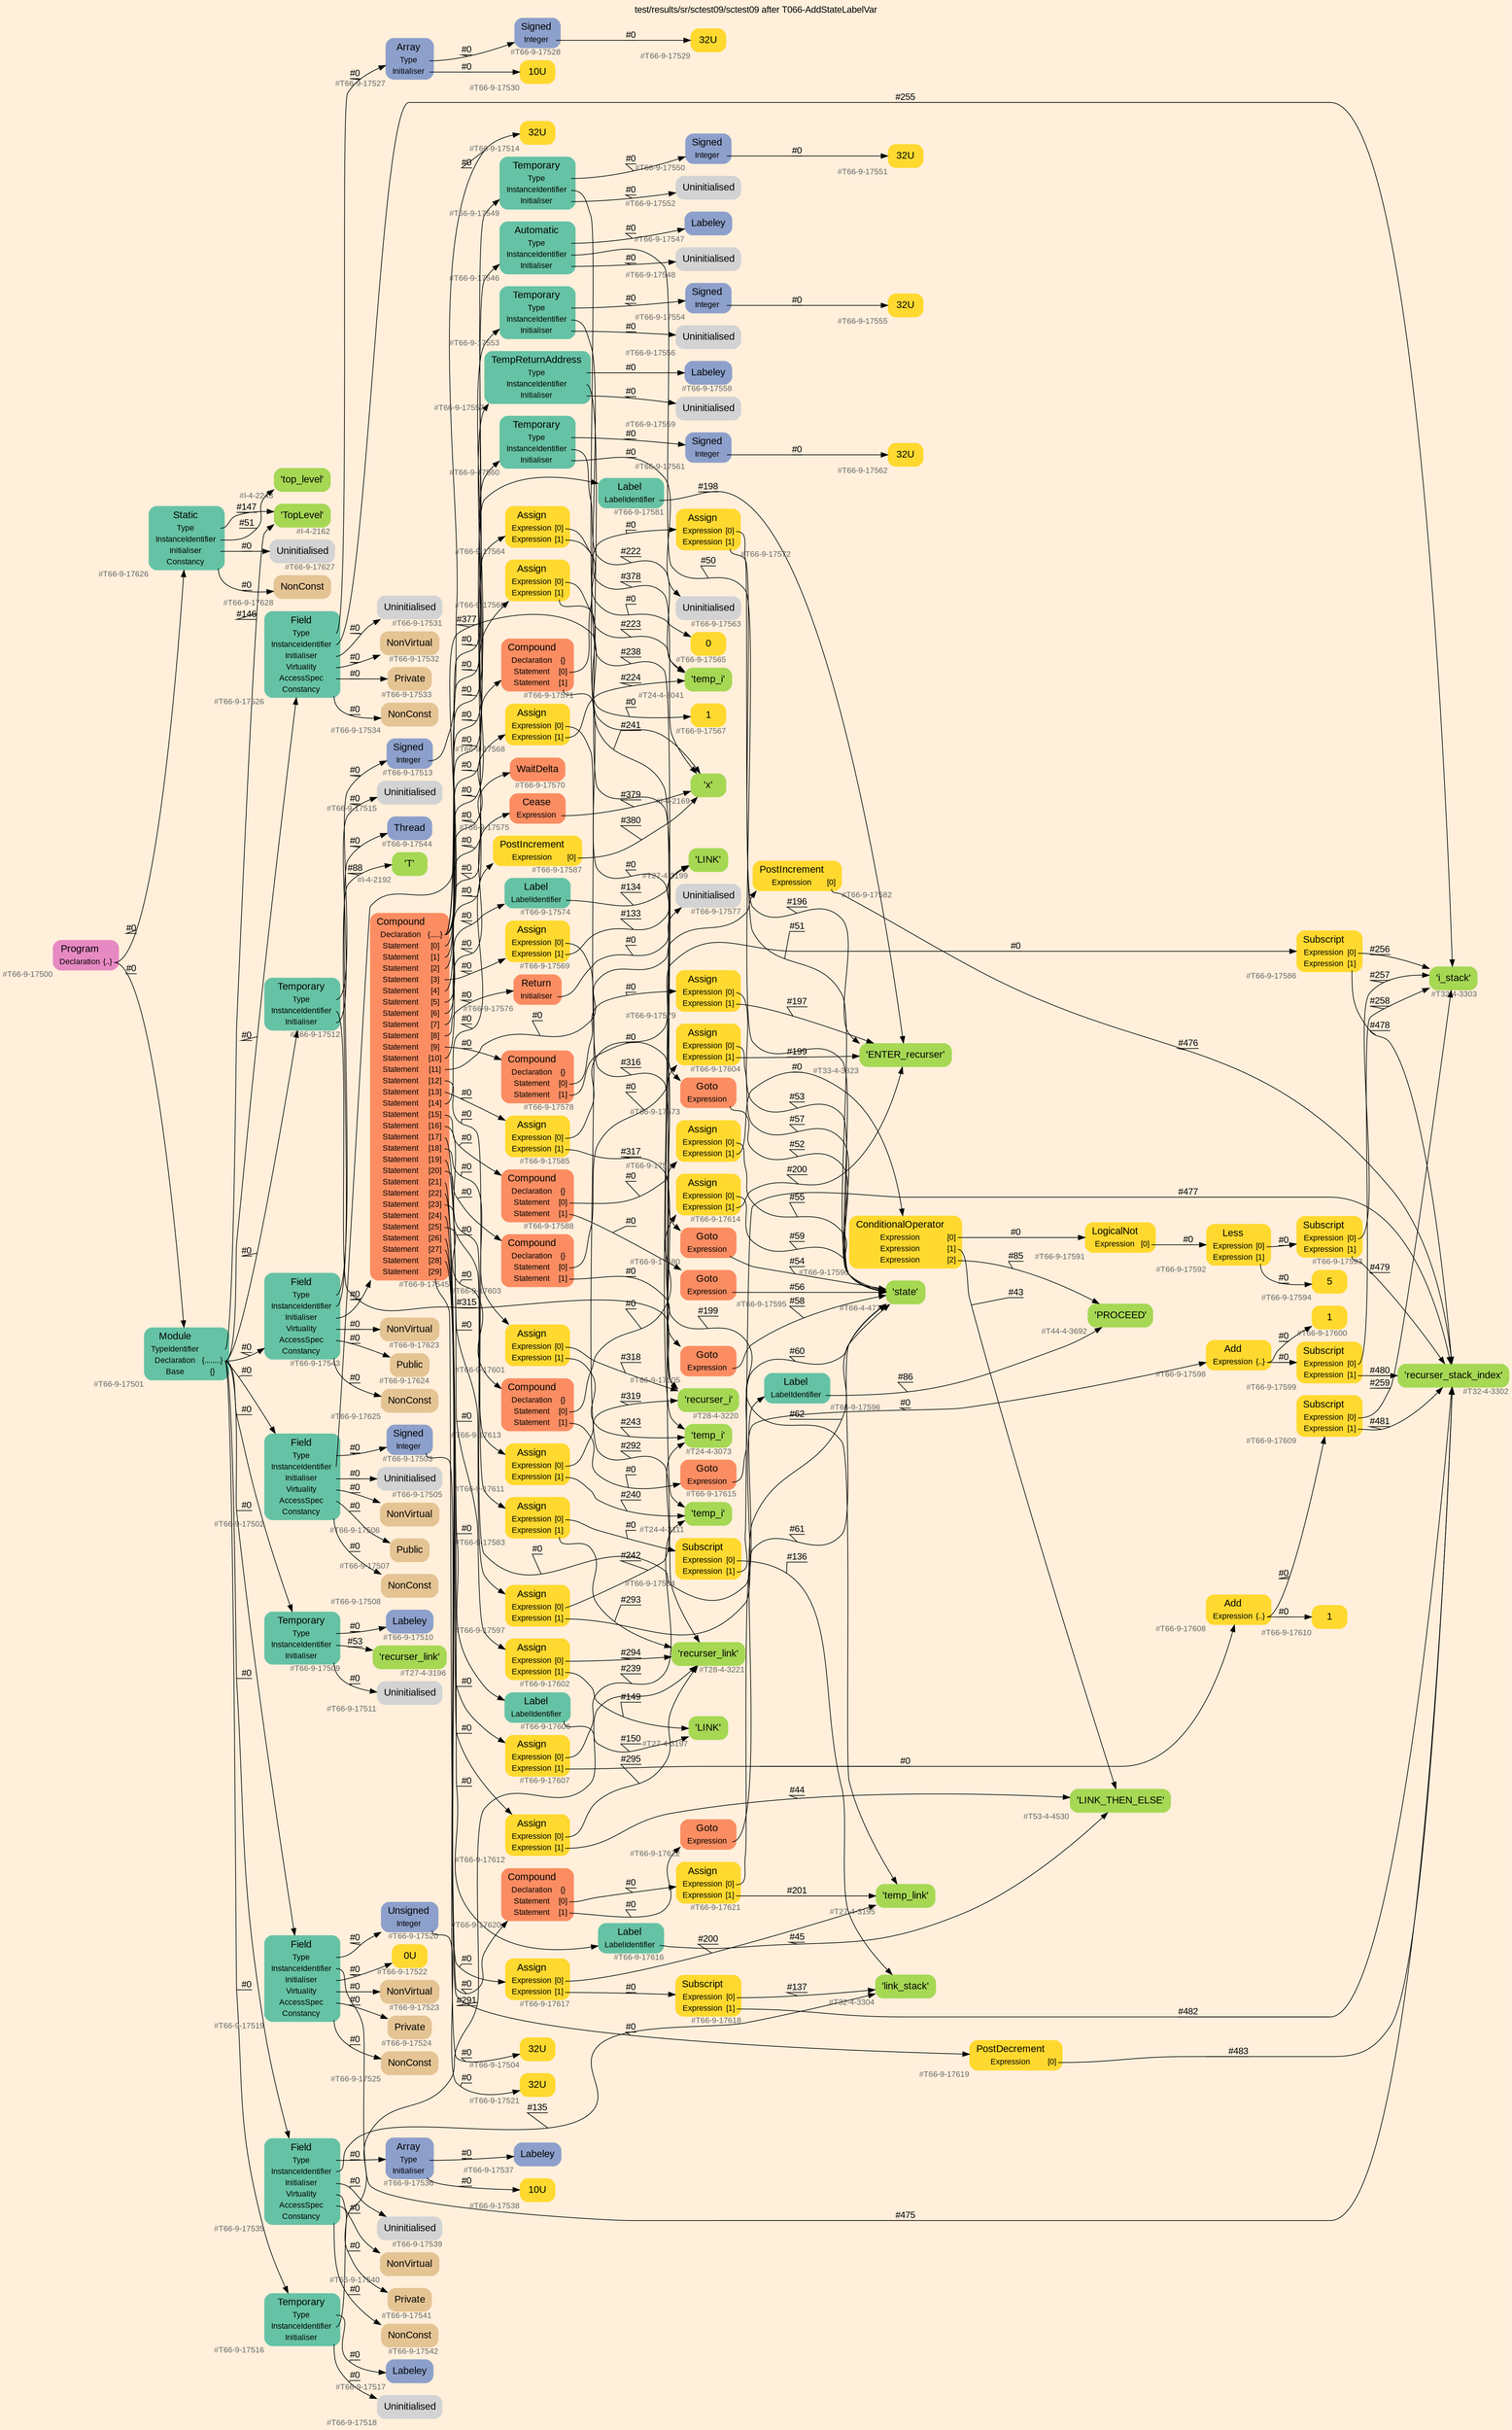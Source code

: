digraph "test/results/sr/sctest09/sctest09 after T066-AddStateLabelVar" {
label = "test/results/sr/sctest09/sctest09 after T066-AddStateLabelVar"
labelloc = t
graph [
    rankdir = "LR"
    ranksep = 0.3
    bgcolor = antiquewhite1
    color = black
    fontcolor = black
    fontname = "Arial"
];
node [
    fontname = "Arial"
];
edge [
    fontname = "Arial"
];

// -------------------- node figure --------------------
// -------- block #T66-9-17500 ----------
"#T66-9-17500" [
    fillcolor = "/set28/4"
    xlabel = "#T66-9-17500"
    fontsize = "12"
    fontcolor = grey40
    shape = "plaintext"
    label = <<TABLE BORDER="0" CELLBORDER="0" CELLSPACING="0">
     <TR><TD><FONT COLOR="black" POINT-SIZE="15">Program</FONT></TD></TR>
     <TR><TD><FONT COLOR="black" POINT-SIZE="12">Declaration</FONT></TD><TD PORT="port0"><FONT COLOR="black" POINT-SIZE="12">{..}</FONT></TD></TR>
    </TABLE>>
    style = "rounded,filled"
];

// -------- block #T66-9-17501 ----------
"#T66-9-17501" [
    fillcolor = "/set28/1"
    xlabel = "#T66-9-17501"
    fontsize = "12"
    fontcolor = grey40
    shape = "plaintext"
    label = <<TABLE BORDER="0" CELLBORDER="0" CELLSPACING="0">
     <TR><TD><FONT COLOR="black" POINT-SIZE="15">Module</FONT></TD></TR>
     <TR><TD><FONT COLOR="black" POINT-SIZE="12">TypeIdentifier</FONT></TD><TD PORT="port0"></TD></TR>
     <TR><TD><FONT COLOR="black" POINT-SIZE="12">Declaration</FONT></TD><TD PORT="port1"><FONT COLOR="black" POINT-SIZE="12">{........}</FONT></TD></TR>
     <TR><TD><FONT COLOR="black" POINT-SIZE="12">Base</FONT></TD><TD PORT="port2"><FONT COLOR="black" POINT-SIZE="12">{}</FONT></TD></TR>
    </TABLE>>
    style = "rounded,filled"
];

// -------- block #I-4-2162 ----------
"#I-4-2162" [
    fillcolor = "/set28/5"
    xlabel = "#I-4-2162"
    fontsize = "12"
    fontcolor = grey40
    shape = "plaintext"
    label = <<TABLE BORDER="0" CELLBORDER="0" CELLSPACING="0">
     <TR><TD><FONT COLOR="black" POINT-SIZE="15">'TopLevel'</FONT></TD></TR>
    </TABLE>>
    style = "rounded,filled"
];

// -------- block #T66-9-17502 ----------
"#T66-9-17502" [
    fillcolor = "/set28/1"
    xlabel = "#T66-9-17502"
    fontsize = "12"
    fontcolor = grey40
    shape = "plaintext"
    label = <<TABLE BORDER="0" CELLBORDER="0" CELLSPACING="0">
     <TR><TD><FONT COLOR="black" POINT-SIZE="15">Field</FONT></TD></TR>
     <TR><TD><FONT COLOR="black" POINT-SIZE="12">Type</FONT></TD><TD PORT="port0"></TD></TR>
     <TR><TD><FONT COLOR="black" POINT-SIZE="12">InstanceIdentifier</FONT></TD><TD PORT="port1"></TD></TR>
     <TR><TD><FONT COLOR="black" POINT-SIZE="12">Initialiser</FONT></TD><TD PORT="port2"></TD></TR>
     <TR><TD><FONT COLOR="black" POINT-SIZE="12">Virtuality</FONT></TD><TD PORT="port3"></TD></TR>
     <TR><TD><FONT COLOR="black" POINT-SIZE="12">AccessSpec</FONT></TD><TD PORT="port4"></TD></TR>
     <TR><TD><FONT COLOR="black" POINT-SIZE="12">Constancy</FONT></TD><TD PORT="port5"></TD></TR>
    </TABLE>>
    style = "rounded,filled"
];

// -------- block #T66-9-17503 ----------
"#T66-9-17503" [
    fillcolor = "/set28/3"
    xlabel = "#T66-9-17503"
    fontsize = "12"
    fontcolor = grey40
    shape = "plaintext"
    label = <<TABLE BORDER="0" CELLBORDER="0" CELLSPACING="0">
     <TR><TD><FONT COLOR="black" POINT-SIZE="15">Signed</FONT></TD></TR>
     <TR><TD><FONT COLOR="black" POINT-SIZE="12">Integer</FONT></TD><TD PORT="port0"></TD></TR>
    </TABLE>>
    style = "rounded,filled"
];

// -------- block #T66-9-17504 ----------
"#T66-9-17504" [
    fillcolor = "/set28/6"
    xlabel = "#T66-9-17504"
    fontsize = "12"
    fontcolor = grey40
    shape = "plaintext"
    label = <<TABLE BORDER="0" CELLBORDER="0" CELLSPACING="0">
     <TR><TD><FONT COLOR="black" POINT-SIZE="15">32U</FONT></TD></TR>
    </TABLE>>
    style = "rounded,filled"
];

// -------- block #I-4-2169 ----------
"#I-4-2169" [
    fillcolor = "/set28/5"
    xlabel = "#I-4-2169"
    fontsize = "12"
    fontcolor = grey40
    shape = "plaintext"
    label = <<TABLE BORDER="0" CELLBORDER="0" CELLSPACING="0">
     <TR><TD><FONT COLOR="black" POINT-SIZE="15">'x'</FONT></TD></TR>
    </TABLE>>
    style = "rounded,filled"
];

// -------- block #T66-9-17505 ----------
"#T66-9-17505" [
    xlabel = "#T66-9-17505"
    fontsize = "12"
    fontcolor = grey40
    shape = "plaintext"
    label = <<TABLE BORDER="0" CELLBORDER="0" CELLSPACING="0">
     <TR><TD><FONT COLOR="black" POINT-SIZE="15">Uninitialised</FONT></TD></TR>
    </TABLE>>
    style = "rounded,filled"
];

// -------- block #T66-9-17506 ----------
"#T66-9-17506" [
    fillcolor = "/set28/7"
    xlabel = "#T66-9-17506"
    fontsize = "12"
    fontcolor = grey40
    shape = "plaintext"
    label = <<TABLE BORDER="0" CELLBORDER="0" CELLSPACING="0">
     <TR><TD><FONT COLOR="black" POINT-SIZE="15">NonVirtual</FONT></TD></TR>
    </TABLE>>
    style = "rounded,filled"
];

// -------- block #T66-9-17507 ----------
"#T66-9-17507" [
    fillcolor = "/set28/7"
    xlabel = "#T66-9-17507"
    fontsize = "12"
    fontcolor = grey40
    shape = "plaintext"
    label = <<TABLE BORDER="0" CELLBORDER="0" CELLSPACING="0">
     <TR><TD><FONT COLOR="black" POINT-SIZE="15">Public</FONT></TD></TR>
    </TABLE>>
    style = "rounded,filled"
];

// -------- block #T66-9-17508 ----------
"#T66-9-17508" [
    fillcolor = "/set28/7"
    xlabel = "#T66-9-17508"
    fontsize = "12"
    fontcolor = grey40
    shape = "plaintext"
    label = <<TABLE BORDER="0" CELLBORDER="0" CELLSPACING="0">
     <TR><TD><FONT COLOR="black" POINT-SIZE="15">NonConst</FONT></TD></TR>
    </TABLE>>
    style = "rounded,filled"
];

// -------- block #T66-9-17509 ----------
"#T66-9-17509" [
    fillcolor = "/set28/1"
    xlabel = "#T66-9-17509"
    fontsize = "12"
    fontcolor = grey40
    shape = "plaintext"
    label = <<TABLE BORDER="0" CELLBORDER="0" CELLSPACING="0">
     <TR><TD><FONT COLOR="black" POINT-SIZE="15">Temporary</FONT></TD></TR>
     <TR><TD><FONT COLOR="black" POINT-SIZE="12">Type</FONT></TD><TD PORT="port0"></TD></TR>
     <TR><TD><FONT COLOR="black" POINT-SIZE="12">InstanceIdentifier</FONT></TD><TD PORT="port1"></TD></TR>
     <TR><TD><FONT COLOR="black" POINT-SIZE="12">Initialiser</FONT></TD><TD PORT="port2"></TD></TR>
    </TABLE>>
    style = "rounded,filled"
];

// -------- block #T66-9-17510 ----------
"#T66-9-17510" [
    fillcolor = "/set28/3"
    xlabel = "#T66-9-17510"
    fontsize = "12"
    fontcolor = grey40
    shape = "plaintext"
    label = <<TABLE BORDER="0" CELLBORDER="0" CELLSPACING="0">
     <TR><TD><FONT COLOR="black" POINT-SIZE="15">Labeley</FONT></TD></TR>
    </TABLE>>
    style = "rounded,filled"
];

// -------- block #T27-4-3196 ----------
"#T27-4-3196" [
    fillcolor = "/set28/5"
    xlabel = "#T27-4-3196"
    fontsize = "12"
    fontcolor = grey40
    shape = "plaintext"
    label = <<TABLE BORDER="0" CELLBORDER="0" CELLSPACING="0">
     <TR><TD><FONT COLOR="black" POINT-SIZE="15">'recurser_link'</FONT></TD></TR>
    </TABLE>>
    style = "rounded,filled"
];

// -------- block #T66-9-17511 ----------
"#T66-9-17511" [
    xlabel = "#T66-9-17511"
    fontsize = "12"
    fontcolor = grey40
    shape = "plaintext"
    label = <<TABLE BORDER="0" CELLBORDER="0" CELLSPACING="0">
     <TR><TD><FONT COLOR="black" POINT-SIZE="15">Uninitialised</FONT></TD></TR>
    </TABLE>>
    style = "rounded,filled"
];

// -------- block #T66-9-17512 ----------
"#T66-9-17512" [
    fillcolor = "/set28/1"
    xlabel = "#T66-9-17512"
    fontsize = "12"
    fontcolor = grey40
    shape = "plaintext"
    label = <<TABLE BORDER="0" CELLBORDER="0" CELLSPACING="0">
     <TR><TD><FONT COLOR="black" POINT-SIZE="15">Temporary</FONT></TD></TR>
     <TR><TD><FONT COLOR="black" POINT-SIZE="12">Type</FONT></TD><TD PORT="port0"></TD></TR>
     <TR><TD><FONT COLOR="black" POINT-SIZE="12">InstanceIdentifier</FONT></TD><TD PORT="port1"></TD></TR>
     <TR><TD><FONT COLOR="black" POINT-SIZE="12">Initialiser</FONT></TD><TD PORT="port2"></TD></TR>
    </TABLE>>
    style = "rounded,filled"
];

// -------- block #T66-9-17513 ----------
"#T66-9-17513" [
    fillcolor = "/set28/3"
    xlabel = "#T66-9-17513"
    fontsize = "12"
    fontcolor = grey40
    shape = "plaintext"
    label = <<TABLE BORDER="0" CELLBORDER="0" CELLSPACING="0">
     <TR><TD><FONT COLOR="black" POINT-SIZE="15">Signed</FONT></TD></TR>
     <TR><TD><FONT COLOR="black" POINT-SIZE="12">Integer</FONT></TD><TD PORT="port0"></TD></TR>
    </TABLE>>
    style = "rounded,filled"
];

// -------- block #T66-9-17514 ----------
"#T66-9-17514" [
    fillcolor = "/set28/6"
    xlabel = "#T66-9-17514"
    fontsize = "12"
    fontcolor = grey40
    shape = "plaintext"
    label = <<TABLE BORDER="0" CELLBORDER="0" CELLSPACING="0">
     <TR><TD><FONT COLOR="black" POINT-SIZE="15">32U</FONT></TD></TR>
    </TABLE>>
    style = "rounded,filled"
];

// -------- block #T28-4-3220 ----------
"#T28-4-3220" [
    fillcolor = "/set28/5"
    xlabel = "#T28-4-3220"
    fontsize = "12"
    fontcolor = grey40
    shape = "plaintext"
    label = <<TABLE BORDER="0" CELLBORDER="0" CELLSPACING="0">
     <TR><TD><FONT COLOR="black" POINT-SIZE="15">'recurser_i'</FONT></TD></TR>
    </TABLE>>
    style = "rounded,filled"
];

// -------- block #T66-9-17515 ----------
"#T66-9-17515" [
    xlabel = "#T66-9-17515"
    fontsize = "12"
    fontcolor = grey40
    shape = "plaintext"
    label = <<TABLE BORDER="0" CELLBORDER="0" CELLSPACING="0">
     <TR><TD><FONT COLOR="black" POINT-SIZE="15">Uninitialised</FONT></TD></TR>
    </TABLE>>
    style = "rounded,filled"
];

// -------- block #T66-9-17516 ----------
"#T66-9-17516" [
    fillcolor = "/set28/1"
    xlabel = "#T66-9-17516"
    fontsize = "12"
    fontcolor = grey40
    shape = "plaintext"
    label = <<TABLE BORDER="0" CELLBORDER="0" CELLSPACING="0">
     <TR><TD><FONT COLOR="black" POINT-SIZE="15">Temporary</FONT></TD></TR>
     <TR><TD><FONT COLOR="black" POINT-SIZE="12">Type</FONT></TD><TD PORT="port0"></TD></TR>
     <TR><TD><FONT COLOR="black" POINT-SIZE="12">InstanceIdentifier</FONT></TD><TD PORT="port1"></TD></TR>
     <TR><TD><FONT COLOR="black" POINT-SIZE="12">Initialiser</FONT></TD><TD PORT="port2"></TD></TR>
    </TABLE>>
    style = "rounded,filled"
];

// -------- block #T66-9-17517 ----------
"#T66-9-17517" [
    fillcolor = "/set28/3"
    xlabel = "#T66-9-17517"
    fontsize = "12"
    fontcolor = grey40
    shape = "plaintext"
    label = <<TABLE BORDER="0" CELLBORDER="0" CELLSPACING="0">
     <TR><TD><FONT COLOR="black" POINT-SIZE="15">Labeley</FONT></TD></TR>
    </TABLE>>
    style = "rounded,filled"
];

// -------- block #T28-4-3221 ----------
"#T28-4-3221" [
    fillcolor = "/set28/5"
    xlabel = "#T28-4-3221"
    fontsize = "12"
    fontcolor = grey40
    shape = "plaintext"
    label = <<TABLE BORDER="0" CELLBORDER="0" CELLSPACING="0">
     <TR><TD><FONT COLOR="black" POINT-SIZE="15">'recurser_link'</FONT></TD></TR>
    </TABLE>>
    style = "rounded,filled"
];

// -------- block #T66-9-17518 ----------
"#T66-9-17518" [
    xlabel = "#T66-9-17518"
    fontsize = "12"
    fontcolor = grey40
    shape = "plaintext"
    label = <<TABLE BORDER="0" CELLBORDER="0" CELLSPACING="0">
     <TR><TD><FONT COLOR="black" POINT-SIZE="15">Uninitialised</FONT></TD></TR>
    </TABLE>>
    style = "rounded,filled"
];

// -------- block #T66-9-17519 ----------
"#T66-9-17519" [
    fillcolor = "/set28/1"
    xlabel = "#T66-9-17519"
    fontsize = "12"
    fontcolor = grey40
    shape = "plaintext"
    label = <<TABLE BORDER="0" CELLBORDER="0" CELLSPACING="0">
     <TR><TD><FONT COLOR="black" POINT-SIZE="15">Field</FONT></TD></TR>
     <TR><TD><FONT COLOR="black" POINT-SIZE="12">Type</FONT></TD><TD PORT="port0"></TD></TR>
     <TR><TD><FONT COLOR="black" POINT-SIZE="12">InstanceIdentifier</FONT></TD><TD PORT="port1"></TD></TR>
     <TR><TD><FONT COLOR="black" POINT-SIZE="12">Initialiser</FONT></TD><TD PORT="port2"></TD></TR>
     <TR><TD><FONT COLOR="black" POINT-SIZE="12">Virtuality</FONT></TD><TD PORT="port3"></TD></TR>
     <TR><TD><FONT COLOR="black" POINT-SIZE="12">AccessSpec</FONT></TD><TD PORT="port4"></TD></TR>
     <TR><TD><FONT COLOR="black" POINT-SIZE="12">Constancy</FONT></TD><TD PORT="port5"></TD></TR>
    </TABLE>>
    style = "rounded,filled"
];

// -------- block #T66-9-17520 ----------
"#T66-9-17520" [
    fillcolor = "/set28/3"
    xlabel = "#T66-9-17520"
    fontsize = "12"
    fontcolor = grey40
    shape = "plaintext"
    label = <<TABLE BORDER="0" CELLBORDER="0" CELLSPACING="0">
     <TR><TD><FONT COLOR="black" POINT-SIZE="15">Unsigned</FONT></TD></TR>
     <TR><TD><FONT COLOR="black" POINT-SIZE="12">Integer</FONT></TD><TD PORT="port0"></TD></TR>
    </TABLE>>
    style = "rounded,filled"
];

// -------- block #T66-9-17521 ----------
"#T66-9-17521" [
    fillcolor = "/set28/6"
    xlabel = "#T66-9-17521"
    fontsize = "12"
    fontcolor = grey40
    shape = "plaintext"
    label = <<TABLE BORDER="0" CELLBORDER="0" CELLSPACING="0">
     <TR><TD><FONT COLOR="black" POINT-SIZE="15">32U</FONT></TD></TR>
    </TABLE>>
    style = "rounded,filled"
];

// -------- block #T32-4-3302 ----------
"#T32-4-3302" [
    fillcolor = "/set28/5"
    xlabel = "#T32-4-3302"
    fontsize = "12"
    fontcolor = grey40
    shape = "plaintext"
    label = <<TABLE BORDER="0" CELLBORDER="0" CELLSPACING="0">
     <TR><TD><FONT COLOR="black" POINT-SIZE="15">'recurser_stack_index'</FONT></TD></TR>
    </TABLE>>
    style = "rounded,filled"
];

// -------- block #T66-9-17522 ----------
"#T66-9-17522" [
    fillcolor = "/set28/6"
    xlabel = "#T66-9-17522"
    fontsize = "12"
    fontcolor = grey40
    shape = "plaintext"
    label = <<TABLE BORDER="0" CELLBORDER="0" CELLSPACING="0">
     <TR><TD><FONT COLOR="black" POINT-SIZE="15">0U</FONT></TD></TR>
    </TABLE>>
    style = "rounded,filled"
];

// -------- block #T66-9-17523 ----------
"#T66-9-17523" [
    fillcolor = "/set28/7"
    xlabel = "#T66-9-17523"
    fontsize = "12"
    fontcolor = grey40
    shape = "plaintext"
    label = <<TABLE BORDER="0" CELLBORDER="0" CELLSPACING="0">
     <TR><TD><FONT COLOR="black" POINT-SIZE="15">NonVirtual</FONT></TD></TR>
    </TABLE>>
    style = "rounded,filled"
];

// -------- block #T66-9-17524 ----------
"#T66-9-17524" [
    fillcolor = "/set28/7"
    xlabel = "#T66-9-17524"
    fontsize = "12"
    fontcolor = grey40
    shape = "plaintext"
    label = <<TABLE BORDER="0" CELLBORDER="0" CELLSPACING="0">
     <TR><TD><FONT COLOR="black" POINT-SIZE="15">Private</FONT></TD></TR>
    </TABLE>>
    style = "rounded,filled"
];

// -------- block #T66-9-17525 ----------
"#T66-9-17525" [
    fillcolor = "/set28/7"
    xlabel = "#T66-9-17525"
    fontsize = "12"
    fontcolor = grey40
    shape = "plaintext"
    label = <<TABLE BORDER="0" CELLBORDER="0" CELLSPACING="0">
     <TR><TD><FONT COLOR="black" POINT-SIZE="15">NonConst</FONT></TD></TR>
    </TABLE>>
    style = "rounded,filled"
];

// -------- block #T66-9-17526 ----------
"#T66-9-17526" [
    fillcolor = "/set28/1"
    xlabel = "#T66-9-17526"
    fontsize = "12"
    fontcolor = grey40
    shape = "plaintext"
    label = <<TABLE BORDER="0" CELLBORDER="0" CELLSPACING="0">
     <TR><TD><FONT COLOR="black" POINT-SIZE="15">Field</FONT></TD></TR>
     <TR><TD><FONT COLOR="black" POINT-SIZE="12">Type</FONT></TD><TD PORT="port0"></TD></TR>
     <TR><TD><FONT COLOR="black" POINT-SIZE="12">InstanceIdentifier</FONT></TD><TD PORT="port1"></TD></TR>
     <TR><TD><FONT COLOR="black" POINT-SIZE="12">Initialiser</FONT></TD><TD PORT="port2"></TD></TR>
     <TR><TD><FONT COLOR="black" POINT-SIZE="12">Virtuality</FONT></TD><TD PORT="port3"></TD></TR>
     <TR><TD><FONT COLOR="black" POINT-SIZE="12">AccessSpec</FONT></TD><TD PORT="port4"></TD></TR>
     <TR><TD><FONT COLOR="black" POINT-SIZE="12">Constancy</FONT></TD><TD PORT="port5"></TD></TR>
    </TABLE>>
    style = "rounded,filled"
];

// -------- block #T66-9-17527 ----------
"#T66-9-17527" [
    fillcolor = "/set28/3"
    xlabel = "#T66-9-17527"
    fontsize = "12"
    fontcolor = grey40
    shape = "plaintext"
    label = <<TABLE BORDER="0" CELLBORDER="0" CELLSPACING="0">
     <TR><TD><FONT COLOR="black" POINT-SIZE="15">Array</FONT></TD></TR>
     <TR><TD><FONT COLOR="black" POINT-SIZE="12">Type</FONT></TD><TD PORT="port0"></TD></TR>
     <TR><TD><FONT COLOR="black" POINT-SIZE="12">Initialiser</FONT></TD><TD PORT="port1"></TD></TR>
    </TABLE>>
    style = "rounded,filled"
];

// -------- block #T66-9-17528 ----------
"#T66-9-17528" [
    fillcolor = "/set28/3"
    xlabel = "#T66-9-17528"
    fontsize = "12"
    fontcolor = grey40
    shape = "plaintext"
    label = <<TABLE BORDER="0" CELLBORDER="0" CELLSPACING="0">
     <TR><TD><FONT COLOR="black" POINT-SIZE="15">Signed</FONT></TD></TR>
     <TR><TD><FONT COLOR="black" POINT-SIZE="12">Integer</FONT></TD><TD PORT="port0"></TD></TR>
    </TABLE>>
    style = "rounded,filled"
];

// -------- block #T66-9-17529 ----------
"#T66-9-17529" [
    fillcolor = "/set28/6"
    xlabel = "#T66-9-17529"
    fontsize = "12"
    fontcolor = grey40
    shape = "plaintext"
    label = <<TABLE BORDER="0" CELLBORDER="0" CELLSPACING="0">
     <TR><TD><FONT COLOR="black" POINT-SIZE="15">32U</FONT></TD></TR>
    </TABLE>>
    style = "rounded,filled"
];

// -------- block #T66-9-17530 ----------
"#T66-9-17530" [
    fillcolor = "/set28/6"
    xlabel = "#T66-9-17530"
    fontsize = "12"
    fontcolor = grey40
    shape = "plaintext"
    label = <<TABLE BORDER="0" CELLBORDER="0" CELLSPACING="0">
     <TR><TD><FONT COLOR="black" POINT-SIZE="15">10U</FONT></TD></TR>
    </TABLE>>
    style = "rounded,filled"
];

// -------- block #T32-4-3303 ----------
"#T32-4-3303" [
    fillcolor = "/set28/5"
    xlabel = "#T32-4-3303"
    fontsize = "12"
    fontcolor = grey40
    shape = "plaintext"
    label = <<TABLE BORDER="0" CELLBORDER="0" CELLSPACING="0">
     <TR><TD><FONT COLOR="black" POINT-SIZE="15">'i_stack'</FONT></TD></TR>
    </TABLE>>
    style = "rounded,filled"
];

// -------- block #T66-9-17531 ----------
"#T66-9-17531" [
    xlabel = "#T66-9-17531"
    fontsize = "12"
    fontcolor = grey40
    shape = "plaintext"
    label = <<TABLE BORDER="0" CELLBORDER="0" CELLSPACING="0">
     <TR><TD><FONT COLOR="black" POINT-SIZE="15">Uninitialised</FONT></TD></TR>
    </TABLE>>
    style = "rounded,filled"
];

// -------- block #T66-9-17532 ----------
"#T66-9-17532" [
    fillcolor = "/set28/7"
    xlabel = "#T66-9-17532"
    fontsize = "12"
    fontcolor = grey40
    shape = "plaintext"
    label = <<TABLE BORDER="0" CELLBORDER="0" CELLSPACING="0">
     <TR><TD><FONT COLOR="black" POINT-SIZE="15">NonVirtual</FONT></TD></TR>
    </TABLE>>
    style = "rounded,filled"
];

// -------- block #T66-9-17533 ----------
"#T66-9-17533" [
    fillcolor = "/set28/7"
    xlabel = "#T66-9-17533"
    fontsize = "12"
    fontcolor = grey40
    shape = "plaintext"
    label = <<TABLE BORDER="0" CELLBORDER="0" CELLSPACING="0">
     <TR><TD><FONT COLOR="black" POINT-SIZE="15">Private</FONT></TD></TR>
    </TABLE>>
    style = "rounded,filled"
];

// -------- block #T66-9-17534 ----------
"#T66-9-17534" [
    fillcolor = "/set28/7"
    xlabel = "#T66-9-17534"
    fontsize = "12"
    fontcolor = grey40
    shape = "plaintext"
    label = <<TABLE BORDER="0" CELLBORDER="0" CELLSPACING="0">
     <TR><TD><FONT COLOR="black" POINT-SIZE="15">NonConst</FONT></TD></TR>
    </TABLE>>
    style = "rounded,filled"
];

// -------- block #T66-9-17535 ----------
"#T66-9-17535" [
    fillcolor = "/set28/1"
    xlabel = "#T66-9-17535"
    fontsize = "12"
    fontcolor = grey40
    shape = "plaintext"
    label = <<TABLE BORDER="0" CELLBORDER="0" CELLSPACING="0">
     <TR><TD><FONT COLOR="black" POINT-SIZE="15">Field</FONT></TD></TR>
     <TR><TD><FONT COLOR="black" POINT-SIZE="12">Type</FONT></TD><TD PORT="port0"></TD></TR>
     <TR><TD><FONT COLOR="black" POINT-SIZE="12">InstanceIdentifier</FONT></TD><TD PORT="port1"></TD></TR>
     <TR><TD><FONT COLOR="black" POINT-SIZE="12">Initialiser</FONT></TD><TD PORT="port2"></TD></TR>
     <TR><TD><FONT COLOR="black" POINT-SIZE="12">Virtuality</FONT></TD><TD PORT="port3"></TD></TR>
     <TR><TD><FONT COLOR="black" POINT-SIZE="12">AccessSpec</FONT></TD><TD PORT="port4"></TD></TR>
     <TR><TD><FONT COLOR="black" POINT-SIZE="12">Constancy</FONT></TD><TD PORT="port5"></TD></TR>
    </TABLE>>
    style = "rounded,filled"
];

// -------- block #T66-9-17536 ----------
"#T66-9-17536" [
    fillcolor = "/set28/3"
    xlabel = "#T66-9-17536"
    fontsize = "12"
    fontcolor = grey40
    shape = "plaintext"
    label = <<TABLE BORDER="0" CELLBORDER="0" CELLSPACING="0">
     <TR><TD><FONT COLOR="black" POINT-SIZE="15">Array</FONT></TD></TR>
     <TR><TD><FONT COLOR="black" POINT-SIZE="12">Type</FONT></TD><TD PORT="port0"></TD></TR>
     <TR><TD><FONT COLOR="black" POINT-SIZE="12">Initialiser</FONT></TD><TD PORT="port1"></TD></TR>
    </TABLE>>
    style = "rounded,filled"
];

// -------- block #T66-9-17537 ----------
"#T66-9-17537" [
    fillcolor = "/set28/3"
    xlabel = "#T66-9-17537"
    fontsize = "12"
    fontcolor = grey40
    shape = "plaintext"
    label = <<TABLE BORDER="0" CELLBORDER="0" CELLSPACING="0">
     <TR><TD><FONT COLOR="black" POINT-SIZE="15">Labeley</FONT></TD></TR>
    </TABLE>>
    style = "rounded,filled"
];

// -------- block #T66-9-17538 ----------
"#T66-9-17538" [
    fillcolor = "/set28/6"
    xlabel = "#T66-9-17538"
    fontsize = "12"
    fontcolor = grey40
    shape = "plaintext"
    label = <<TABLE BORDER="0" CELLBORDER="0" CELLSPACING="0">
     <TR><TD><FONT COLOR="black" POINT-SIZE="15">10U</FONT></TD></TR>
    </TABLE>>
    style = "rounded,filled"
];

// -------- block #T32-4-3304 ----------
"#T32-4-3304" [
    fillcolor = "/set28/5"
    xlabel = "#T32-4-3304"
    fontsize = "12"
    fontcolor = grey40
    shape = "plaintext"
    label = <<TABLE BORDER="0" CELLBORDER="0" CELLSPACING="0">
     <TR><TD><FONT COLOR="black" POINT-SIZE="15">'link_stack'</FONT></TD></TR>
    </TABLE>>
    style = "rounded,filled"
];

// -------- block #T66-9-17539 ----------
"#T66-9-17539" [
    xlabel = "#T66-9-17539"
    fontsize = "12"
    fontcolor = grey40
    shape = "plaintext"
    label = <<TABLE BORDER="0" CELLBORDER="0" CELLSPACING="0">
     <TR><TD><FONT COLOR="black" POINT-SIZE="15">Uninitialised</FONT></TD></TR>
    </TABLE>>
    style = "rounded,filled"
];

// -------- block #T66-9-17540 ----------
"#T66-9-17540" [
    fillcolor = "/set28/7"
    xlabel = "#T66-9-17540"
    fontsize = "12"
    fontcolor = grey40
    shape = "plaintext"
    label = <<TABLE BORDER="0" CELLBORDER="0" CELLSPACING="0">
     <TR><TD><FONT COLOR="black" POINT-SIZE="15">NonVirtual</FONT></TD></TR>
    </TABLE>>
    style = "rounded,filled"
];

// -------- block #T66-9-17541 ----------
"#T66-9-17541" [
    fillcolor = "/set28/7"
    xlabel = "#T66-9-17541"
    fontsize = "12"
    fontcolor = grey40
    shape = "plaintext"
    label = <<TABLE BORDER="0" CELLBORDER="0" CELLSPACING="0">
     <TR><TD><FONT COLOR="black" POINT-SIZE="15">Private</FONT></TD></TR>
    </TABLE>>
    style = "rounded,filled"
];

// -------- block #T66-9-17542 ----------
"#T66-9-17542" [
    fillcolor = "/set28/7"
    xlabel = "#T66-9-17542"
    fontsize = "12"
    fontcolor = grey40
    shape = "plaintext"
    label = <<TABLE BORDER="0" CELLBORDER="0" CELLSPACING="0">
     <TR><TD><FONT COLOR="black" POINT-SIZE="15">NonConst</FONT></TD></TR>
    </TABLE>>
    style = "rounded,filled"
];

// -------- block #T66-9-17543 ----------
"#T66-9-17543" [
    fillcolor = "/set28/1"
    xlabel = "#T66-9-17543"
    fontsize = "12"
    fontcolor = grey40
    shape = "plaintext"
    label = <<TABLE BORDER="0" CELLBORDER="0" CELLSPACING="0">
     <TR><TD><FONT COLOR="black" POINT-SIZE="15">Field</FONT></TD></TR>
     <TR><TD><FONT COLOR="black" POINT-SIZE="12">Type</FONT></TD><TD PORT="port0"></TD></TR>
     <TR><TD><FONT COLOR="black" POINT-SIZE="12">InstanceIdentifier</FONT></TD><TD PORT="port1"></TD></TR>
     <TR><TD><FONT COLOR="black" POINT-SIZE="12">Initialiser</FONT></TD><TD PORT="port2"></TD></TR>
     <TR><TD><FONT COLOR="black" POINT-SIZE="12">Virtuality</FONT></TD><TD PORT="port3"></TD></TR>
     <TR><TD><FONT COLOR="black" POINT-SIZE="12">AccessSpec</FONT></TD><TD PORT="port4"></TD></TR>
     <TR><TD><FONT COLOR="black" POINT-SIZE="12">Constancy</FONT></TD><TD PORT="port5"></TD></TR>
    </TABLE>>
    style = "rounded,filled"
];

// -------- block #T66-9-17544 ----------
"#T66-9-17544" [
    fillcolor = "/set28/3"
    xlabel = "#T66-9-17544"
    fontsize = "12"
    fontcolor = grey40
    shape = "plaintext"
    label = <<TABLE BORDER="0" CELLBORDER="0" CELLSPACING="0">
     <TR><TD><FONT COLOR="black" POINT-SIZE="15">Thread</FONT></TD></TR>
    </TABLE>>
    style = "rounded,filled"
];

// -------- block #I-4-2192 ----------
"#I-4-2192" [
    fillcolor = "/set28/5"
    xlabel = "#I-4-2192"
    fontsize = "12"
    fontcolor = grey40
    shape = "plaintext"
    label = <<TABLE BORDER="0" CELLBORDER="0" CELLSPACING="0">
     <TR><TD><FONT COLOR="black" POINT-SIZE="15">'T'</FONT></TD></TR>
    </TABLE>>
    style = "rounded,filled"
];

// -------- block #T66-9-17545 ----------
"#T66-9-17545" [
    fillcolor = "/set28/2"
    xlabel = "#T66-9-17545"
    fontsize = "12"
    fontcolor = grey40
    shape = "plaintext"
    label = <<TABLE BORDER="0" CELLBORDER="0" CELLSPACING="0">
     <TR><TD><FONT COLOR="black" POINT-SIZE="15">Compound</FONT></TD></TR>
     <TR><TD><FONT COLOR="black" POINT-SIZE="12">Declaration</FONT></TD><TD PORT="port0"><FONT COLOR="black" POINT-SIZE="12">{.....}</FONT></TD></TR>
     <TR><TD><FONT COLOR="black" POINT-SIZE="12">Statement</FONT></TD><TD PORT="port1"><FONT COLOR="black" POINT-SIZE="12">[0]</FONT></TD></TR>
     <TR><TD><FONT COLOR="black" POINT-SIZE="12">Statement</FONT></TD><TD PORT="port2"><FONT COLOR="black" POINT-SIZE="12">[1]</FONT></TD></TR>
     <TR><TD><FONT COLOR="black" POINT-SIZE="12">Statement</FONT></TD><TD PORT="port3"><FONT COLOR="black" POINT-SIZE="12">[2]</FONT></TD></TR>
     <TR><TD><FONT COLOR="black" POINT-SIZE="12">Statement</FONT></TD><TD PORT="port4"><FONT COLOR="black" POINT-SIZE="12">[3]</FONT></TD></TR>
     <TR><TD><FONT COLOR="black" POINT-SIZE="12">Statement</FONT></TD><TD PORT="port5"><FONT COLOR="black" POINT-SIZE="12">[4]</FONT></TD></TR>
     <TR><TD><FONT COLOR="black" POINT-SIZE="12">Statement</FONT></TD><TD PORT="port6"><FONT COLOR="black" POINT-SIZE="12">[5]</FONT></TD></TR>
     <TR><TD><FONT COLOR="black" POINT-SIZE="12">Statement</FONT></TD><TD PORT="port7"><FONT COLOR="black" POINT-SIZE="12">[6]</FONT></TD></TR>
     <TR><TD><FONT COLOR="black" POINT-SIZE="12">Statement</FONT></TD><TD PORT="port8"><FONT COLOR="black" POINT-SIZE="12">[7]</FONT></TD></TR>
     <TR><TD><FONT COLOR="black" POINT-SIZE="12">Statement</FONT></TD><TD PORT="port9"><FONT COLOR="black" POINT-SIZE="12">[8]</FONT></TD></TR>
     <TR><TD><FONT COLOR="black" POINT-SIZE="12">Statement</FONT></TD><TD PORT="port10"><FONT COLOR="black" POINT-SIZE="12">[9]</FONT></TD></TR>
     <TR><TD><FONT COLOR="black" POINT-SIZE="12">Statement</FONT></TD><TD PORT="port11"><FONT COLOR="black" POINT-SIZE="12">[10]</FONT></TD></TR>
     <TR><TD><FONT COLOR="black" POINT-SIZE="12">Statement</FONT></TD><TD PORT="port12"><FONT COLOR="black" POINT-SIZE="12">[11]</FONT></TD></TR>
     <TR><TD><FONT COLOR="black" POINT-SIZE="12">Statement</FONT></TD><TD PORT="port13"><FONT COLOR="black" POINT-SIZE="12">[12]</FONT></TD></TR>
     <TR><TD><FONT COLOR="black" POINT-SIZE="12">Statement</FONT></TD><TD PORT="port14"><FONT COLOR="black" POINT-SIZE="12">[13]</FONT></TD></TR>
     <TR><TD><FONT COLOR="black" POINT-SIZE="12">Statement</FONT></TD><TD PORT="port15"><FONT COLOR="black" POINT-SIZE="12">[14]</FONT></TD></TR>
     <TR><TD><FONT COLOR="black" POINT-SIZE="12">Statement</FONT></TD><TD PORT="port16"><FONT COLOR="black" POINT-SIZE="12">[15]</FONT></TD></TR>
     <TR><TD><FONT COLOR="black" POINT-SIZE="12">Statement</FONT></TD><TD PORT="port17"><FONT COLOR="black" POINT-SIZE="12">[16]</FONT></TD></TR>
     <TR><TD><FONT COLOR="black" POINT-SIZE="12">Statement</FONT></TD><TD PORT="port18"><FONT COLOR="black" POINT-SIZE="12">[17]</FONT></TD></TR>
     <TR><TD><FONT COLOR="black" POINT-SIZE="12">Statement</FONT></TD><TD PORT="port19"><FONT COLOR="black" POINT-SIZE="12">[18]</FONT></TD></TR>
     <TR><TD><FONT COLOR="black" POINT-SIZE="12">Statement</FONT></TD><TD PORT="port20"><FONT COLOR="black" POINT-SIZE="12">[19]</FONT></TD></TR>
     <TR><TD><FONT COLOR="black" POINT-SIZE="12">Statement</FONT></TD><TD PORT="port21"><FONT COLOR="black" POINT-SIZE="12">[20]</FONT></TD></TR>
     <TR><TD><FONT COLOR="black" POINT-SIZE="12">Statement</FONT></TD><TD PORT="port22"><FONT COLOR="black" POINT-SIZE="12">[21]</FONT></TD></TR>
     <TR><TD><FONT COLOR="black" POINT-SIZE="12">Statement</FONT></TD><TD PORT="port23"><FONT COLOR="black" POINT-SIZE="12">[22]</FONT></TD></TR>
     <TR><TD><FONT COLOR="black" POINT-SIZE="12">Statement</FONT></TD><TD PORT="port24"><FONT COLOR="black" POINT-SIZE="12">[23]</FONT></TD></TR>
     <TR><TD><FONT COLOR="black" POINT-SIZE="12">Statement</FONT></TD><TD PORT="port25"><FONT COLOR="black" POINT-SIZE="12">[24]</FONT></TD></TR>
     <TR><TD><FONT COLOR="black" POINT-SIZE="12">Statement</FONT></TD><TD PORT="port26"><FONT COLOR="black" POINT-SIZE="12">[25]</FONT></TD></TR>
     <TR><TD><FONT COLOR="black" POINT-SIZE="12">Statement</FONT></TD><TD PORT="port27"><FONT COLOR="black" POINT-SIZE="12">[26]</FONT></TD></TR>
     <TR><TD><FONT COLOR="black" POINT-SIZE="12">Statement</FONT></TD><TD PORT="port28"><FONT COLOR="black" POINT-SIZE="12">[27]</FONT></TD></TR>
     <TR><TD><FONT COLOR="black" POINT-SIZE="12">Statement</FONT></TD><TD PORT="port29"><FONT COLOR="black" POINT-SIZE="12">[28]</FONT></TD></TR>
     <TR><TD><FONT COLOR="black" POINT-SIZE="12">Statement</FONT></TD><TD PORT="port30"><FONT COLOR="black" POINT-SIZE="12">[29]</FONT></TD></TR>
    </TABLE>>
    style = "rounded,filled"
];

// -------- block #T66-9-17546 ----------
"#T66-9-17546" [
    fillcolor = "/set28/1"
    xlabel = "#T66-9-17546"
    fontsize = "12"
    fontcolor = grey40
    shape = "plaintext"
    label = <<TABLE BORDER="0" CELLBORDER="0" CELLSPACING="0">
     <TR><TD><FONT COLOR="black" POINT-SIZE="15">Automatic</FONT></TD></TR>
     <TR><TD><FONT COLOR="black" POINT-SIZE="12">Type</FONT></TD><TD PORT="port0"></TD></TR>
     <TR><TD><FONT COLOR="black" POINT-SIZE="12">InstanceIdentifier</FONT></TD><TD PORT="port1"></TD></TR>
     <TR><TD><FONT COLOR="black" POINT-SIZE="12">Initialiser</FONT></TD><TD PORT="port2"></TD></TR>
    </TABLE>>
    style = "rounded,filled"
];

// -------- block #T66-9-17547 ----------
"#T66-9-17547" [
    fillcolor = "/set28/3"
    xlabel = "#T66-9-17547"
    fontsize = "12"
    fontcolor = grey40
    shape = "plaintext"
    label = <<TABLE BORDER="0" CELLBORDER="0" CELLSPACING="0">
     <TR><TD><FONT COLOR="black" POINT-SIZE="15">Labeley</FONT></TD></TR>
    </TABLE>>
    style = "rounded,filled"
];

// -------- block #T66-4-4778 ----------
"#T66-4-4778" [
    fillcolor = "/set28/5"
    xlabel = "#T66-4-4778"
    fontsize = "12"
    fontcolor = grey40
    shape = "plaintext"
    label = <<TABLE BORDER="0" CELLBORDER="0" CELLSPACING="0">
     <TR><TD><FONT COLOR="black" POINT-SIZE="15">'state'</FONT></TD></TR>
    </TABLE>>
    style = "rounded,filled"
];

// -------- block #T66-9-17548 ----------
"#T66-9-17548" [
    xlabel = "#T66-9-17548"
    fontsize = "12"
    fontcolor = grey40
    shape = "plaintext"
    label = <<TABLE BORDER="0" CELLBORDER="0" CELLSPACING="0">
     <TR><TD><FONT COLOR="black" POINT-SIZE="15">Uninitialised</FONT></TD></TR>
    </TABLE>>
    style = "rounded,filled"
];

// -------- block #T66-9-17549 ----------
"#T66-9-17549" [
    fillcolor = "/set28/1"
    xlabel = "#T66-9-17549"
    fontsize = "12"
    fontcolor = grey40
    shape = "plaintext"
    label = <<TABLE BORDER="0" CELLBORDER="0" CELLSPACING="0">
     <TR><TD><FONT COLOR="black" POINT-SIZE="15">Temporary</FONT></TD></TR>
     <TR><TD><FONT COLOR="black" POINT-SIZE="12">Type</FONT></TD><TD PORT="port0"></TD></TR>
     <TR><TD><FONT COLOR="black" POINT-SIZE="12">InstanceIdentifier</FONT></TD><TD PORT="port1"></TD></TR>
     <TR><TD><FONT COLOR="black" POINT-SIZE="12">Initialiser</FONT></TD><TD PORT="port2"></TD></TR>
    </TABLE>>
    style = "rounded,filled"
];

// -------- block #T66-9-17550 ----------
"#T66-9-17550" [
    fillcolor = "/set28/3"
    xlabel = "#T66-9-17550"
    fontsize = "12"
    fontcolor = grey40
    shape = "plaintext"
    label = <<TABLE BORDER="0" CELLBORDER="0" CELLSPACING="0">
     <TR><TD><FONT COLOR="black" POINT-SIZE="15">Signed</FONT></TD></TR>
     <TR><TD><FONT COLOR="black" POINT-SIZE="12">Integer</FONT></TD><TD PORT="port0"></TD></TR>
    </TABLE>>
    style = "rounded,filled"
];

// -------- block #T66-9-17551 ----------
"#T66-9-17551" [
    fillcolor = "/set28/6"
    xlabel = "#T66-9-17551"
    fontsize = "12"
    fontcolor = grey40
    shape = "plaintext"
    label = <<TABLE BORDER="0" CELLBORDER="0" CELLSPACING="0">
     <TR><TD><FONT COLOR="black" POINT-SIZE="15">32U</FONT></TD></TR>
    </TABLE>>
    style = "rounded,filled"
];

// -------- block #T24-4-3111 ----------
"#T24-4-3111" [
    fillcolor = "/set28/5"
    xlabel = "#T24-4-3111"
    fontsize = "12"
    fontcolor = grey40
    shape = "plaintext"
    label = <<TABLE BORDER="0" CELLBORDER="0" CELLSPACING="0">
     <TR><TD><FONT COLOR="black" POINT-SIZE="15">'temp_i'</FONT></TD></TR>
    </TABLE>>
    style = "rounded,filled"
];

// -------- block #T66-9-17552 ----------
"#T66-9-17552" [
    xlabel = "#T66-9-17552"
    fontsize = "12"
    fontcolor = grey40
    shape = "plaintext"
    label = <<TABLE BORDER="0" CELLBORDER="0" CELLSPACING="0">
     <TR><TD><FONT COLOR="black" POINT-SIZE="15">Uninitialised</FONT></TD></TR>
    </TABLE>>
    style = "rounded,filled"
];

// -------- block #T66-9-17553 ----------
"#T66-9-17553" [
    fillcolor = "/set28/1"
    xlabel = "#T66-9-17553"
    fontsize = "12"
    fontcolor = grey40
    shape = "plaintext"
    label = <<TABLE BORDER="0" CELLBORDER="0" CELLSPACING="0">
     <TR><TD><FONT COLOR="black" POINT-SIZE="15">Temporary</FONT></TD></TR>
     <TR><TD><FONT COLOR="black" POINT-SIZE="12">Type</FONT></TD><TD PORT="port0"></TD></TR>
     <TR><TD><FONT COLOR="black" POINT-SIZE="12">InstanceIdentifier</FONT></TD><TD PORT="port1"></TD></TR>
     <TR><TD><FONT COLOR="black" POINT-SIZE="12">Initialiser</FONT></TD><TD PORT="port2"></TD></TR>
    </TABLE>>
    style = "rounded,filled"
];

// -------- block #T66-9-17554 ----------
"#T66-9-17554" [
    fillcolor = "/set28/3"
    xlabel = "#T66-9-17554"
    fontsize = "12"
    fontcolor = grey40
    shape = "plaintext"
    label = <<TABLE BORDER="0" CELLBORDER="0" CELLSPACING="0">
     <TR><TD><FONT COLOR="black" POINT-SIZE="15">Signed</FONT></TD></TR>
     <TR><TD><FONT COLOR="black" POINT-SIZE="12">Integer</FONT></TD><TD PORT="port0"></TD></TR>
    </TABLE>>
    style = "rounded,filled"
];

// -------- block #T66-9-17555 ----------
"#T66-9-17555" [
    fillcolor = "/set28/6"
    xlabel = "#T66-9-17555"
    fontsize = "12"
    fontcolor = grey40
    shape = "plaintext"
    label = <<TABLE BORDER="0" CELLBORDER="0" CELLSPACING="0">
     <TR><TD><FONT COLOR="black" POINT-SIZE="15">32U</FONT></TD></TR>
    </TABLE>>
    style = "rounded,filled"
];

// -------- block #T24-4-3073 ----------
"#T24-4-3073" [
    fillcolor = "/set28/5"
    xlabel = "#T24-4-3073"
    fontsize = "12"
    fontcolor = grey40
    shape = "plaintext"
    label = <<TABLE BORDER="0" CELLBORDER="0" CELLSPACING="0">
     <TR><TD><FONT COLOR="black" POINT-SIZE="15">'temp_i'</FONT></TD></TR>
    </TABLE>>
    style = "rounded,filled"
];

// -------- block #T66-9-17556 ----------
"#T66-9-17556" [
    xlabel = "#T66-9-17556"
    fontsize = "12"
    fontcolor = grey40
    shape = "plaintext"
    label = <<TABLE BORDER="0" CELLBORDER="0" CELLSPACING="0">
     <TR><TD><FONT COLOR="black" POINT-SIZE="15">Uninitialised</FONT></TD></TR>
    </TABLE>>
    style = "rounded,filled"
];

// -------- block #T66-9-17557 ----------
"#T66-9-17557" [
    fillcolor = "/set28/1"
    xlabel = "#T66-9-17557"
    fontsize = "12"
    fontcolor = grey40
    shape = "plaintext"
    label = <<TABLE BORDER="0" CELLBORDER="0" CELLSPACING="0">
     <TR><TD><FONT COLOR="black" POINT-SIZE="15">TempReturnAddress</FONT></TD></TR>
     <TR><TD><FONT COLOR="black" POINT-SIZE="12">Type</FONT></TD><TD PORT="port0"></TD></TR>
     <TR><TD><FONT COLOR="black" POINT-SIZE="12">InstanceIdentifier</FONT></TD><TD PORT="port1"></TD></TR>
     <TR><TD><FONT COLOR="black" POINT-SIZE="12">Initialiser</FONT></TD><TD PORT="port2"></TD></TR>
    </TABLE>>
    style = "rounded,filled"
];

// -------- block #T66-9-17558 ----------
"#T66-9-17558" [
    fillcolor = "/set28/3"
    xlabel = "#T66-9-17558"
    fontsize = "12"
    fontcolor = grey40
    shape = "plaintext"
    label = <<TABLE BORDER="0" CELLBORDER="0" CELLSPACING="0">
     <TR><TD><FONT COLOR="black" POINT-SIZE="15">Labeley</FONT></TD></TR>
    </TABLE>>
    style = "rounded,filled"
];

// -------- block #T27-4-3195 ----------
"#T27-4-3195" [
    fillcolor = "/set28/5"
    xlabel = "#T27-4-3195"
    fontsize = "12"
    fontcolor = grey40
    shape = "plaintext"
    label = <<TABLE BORDER="0" CELLBORDER="0" CELLSPACING="0">
     <TR><TD><FONT COLOR="black" POINT-SIZE="15">'temp_link'</FONT></TD></TR>
    </TABLE>>
    style = "rounded,filled"
];

// -------- block #T66-9-17559 ----------
"#T66-9-17559" [
    xlabel = "#T66-9-17559"
    fontsize = "12"
    fontcolor = grey40
    shape = "plaintext"
    label = <<TABLE BORDER="0" CELLBORDER="0" CELLSPACING="0">
     <TR><TD><FONT COLOR="black" POINT-SIZE="15">Uninitialised</FONT></TD></TR>
    </TABLE>>
    style = "rounded,filled"
];

// -------- block #T66-9-17560 ----------
"#T66-9-17560" [
    fillcolor = "/set28/1"
    xlabel = "#T66-9-17560"
    fontsize = "12"
    fontcolor = grey40
    shape = "plaintext"
    label = <<TABLE BORDER="0" CELLBORDER="0" CELLSPACING="0">
     <TR><TD><FONT COLOR="black" POINT-SIZE="15">Temporary</FONT></TD></TR>
     <TR><TD><FONT COLOR="black" POINT-SIZE="12">Type</FONT></TD><TD PORT="port0"></TD></TR>
     <TR><TD><FONT COLOR="black" POINT-SIZE="12">InstanceIdentifier</FONT></TD><TD PORT="port1"></TD></TR>
     <TR><TD><FONT COLOR="black" POINT-SIZE="12">Initialiser</FONT></TD><TD PORT="port2"></TD></TR>
    </TABLE>>
    style = "rounded,filled"
];

// -------- block #T66-9-17561 ----------
"#T66-9-17561" [
    fillcolor = "/set28/3"
    xlabel = "#T66-9-17561"
    fontsize = "12"
    fontcolor = grey40
    shape = "plaintext"
    label = <<TABLE BORDER="0" CELLBORDER="0" CELLSPACING="0">
     <TR><TD><FONT COLOR="black" POINT-SIZE="15">Signed</FONT></TD></TR>
     <TR><TD><FONT COLOR="black" POINT-SIZE="12">Integer</FONT></TD><TD PORT="port0"></TD></TR>
    </TABLE>>
    style = "rounded,filled"
];

// -------- block #T66-9-17562 ----------
"#T66-9-17562" [
    fillcolor = "/set28/6"
    xlabel = "#T66-9-17562"
    fontsize = "12"
    fontcolor = grey40
    shape = "plaintext"
    label = <<TABLE BORDER="0" CELLBORDER="0" CELLSPACING="0">
     <TR><TD><FONT COLOR="black" POINT-SIZE="15">32U</FONT></TD></TR>
    </TABLE>>
    style = "rounded,filled"
];

// -------- block #T24-4-3041 ----------
"#T24-4-3041" [
    fillcolor = "/set28/5"
    xlabel = "#T24-4-3041"
    fontsize = "12"
    fontcolor = grey40
    shape = "plaintext"
    label = <<TABLE BORDER="0" CELLBORDER="0" CELLSPACING="0">
     <TR><TD><FONT COLOR="black" POINT-SIZE="15">'temp_i'</FONT></TD></TR>
    </TABLE>>
    style = "rounded,filled"
];

// -------- block #T66-9-17563 ----------
"#T66-9-17563" [
    xlabel = "#T66-9-17563"
    fontsize = "12"
    fontcolor = grey40
    shape = "plaintext"
    label = <<TABLE BORDER="0" CELLBORDER="0" CELLSPACING="0">
     <TR><TD><FONT COLOR="black" POINT-SIZE="15">Uninitialised</FONT></TD></TR>
    </TABLE>>
    style = "rounded,filled"
];

// -------- block #T66-9-17564 ----------
"#T66-9-17564" [
    fillcolor = "/set28/6"
    xlabel = "#T66-9-17564"
    fontsize = "12"
    fontcolor = grey40
    shape = "plaintext"
    label = <<TABLE BORDER="0" CELLBORDER="0" CELLSPACING="0">
     <TR><TD><FONT COLOR="black" POINT-SIZE="15">Assign</FONT></TD></TR>
     <TR><TD><FONT COLOR="black" POINT-SIZE="12">Expression</FONT></TD><TD PORT="port0"><FONT COLOR="black" POINT-SIZE="12">[0]</FONT></TD></TR>
     <TR><TD><FONT COLOR="black" POINT-SIZE="12">Expression</FONT></TD><TD PORT="port1"><FONT COLOR="black" POINT-SIZE="12">[1]</FONT></TD></TR>
    </TABLE>>
    style = "rounded,filled"
];

// -------- block #T66-9-17565 ----------
"#T66-9-17565" [
    fillcolor = "/set28/6"
    xlabel = "#T66-9-17565"
    fontsize = "12"
    fontcolor = grey40
    shape = "plaintext"
    label = <<TABLE BORDER="0" CELLBORDER="0" CELLSPACING="0">
     <TR><TD><FONT COLOR="black" POINT-SIZE="15">0</FONT></TD></TR>
    </TABLE>>
    style = "rounded,filled"
];

// -------- block #T66-9-17566 ----------
"#T66-9-17566" [
    fillcolor = "/set28/6"
    xlabel = "#T66-9-17566"
    fontsize = "12"
    fontcolor = grey40
    shape = "plaintext"
    label = <<TABLE BORDER="0" CELLBORDER="0" CELLSPACING="0">
     <TR><TD><FONT COLOR="black" POINT-SIZE="15">Assign</FONT></TD></TR>
     <TR><TD><FONT COLOR="black" POINT-SIZE="12">Expression</FONT></TD><TD PORT="port0"><FONT COLOR="black" POINT-SIZE="12">[0]</FONT></TD></TR>
     <TR><TD><FONT COLOR="black" POINT-SIZE="12">Expression</FONT></TD><TD PORT="port1"><FONT COLOR="black" POINT-SIZE="12">[1]</FONT></TD></TR>
    </TABLE>>
    style = "rounded,filled"
];

// -------- block #T66-9-17567 ----------
"#T66-9-17567" [
    fillcolor = "/set28/6"
    xlabel = "#T66-9-17567"
    fontsize = "12"
    fontcolor = grey40
    shape = "plaintext"
    label = <<TABLE BORDER="0" CELLBORDER="0" CELLSPACING="0">
     <TR><TD><FONT COLOR="black" POINT-SIZE="15">1</FONT></TD></TR>
    </TABLE>>
    style = "rounded,filled"
];

// -------- block #T66-9-17568 ----------
"#T66-9-17568" [
    fillcolor = "/set28/6"
    xlabel = "#T66-9-17568"
    fontsize = "12"
    fontcolor = grey40
    shape = "plaintext"
    label = <<TABLE BORDER="0" CELLBORDER="0" CELLSPACING="0">
     <TR><TD><FONT COLOR="black" POINT-SIZE="15">Assign</FONT></TD></TR>
     <TR><TD><FONT COLOR="black" POINT-SIZE="12">Expression</FONT></TD><TD PORT="port0"><FONT COLOR="black" POINT-SIZE="12">[0]</FONT></TD></TR>
     <TR><TD><FONT COLOR="black" POINT-SIZE="12">Expression</FONT></TD><TD PORT="port1"><FONT COLOR="black" POINT-SIZE="12">[1]</FONT></TD></TR>
    </TABLE>>
    style = "rounded,filled"
];

// -------- block #T66-9-17569 ----------
"#T66-9-17569" [
    fillcolor = "/set28/6"
    xlabel = "#T66-9-17569"
    fontsize = "12"
    fontcolor = grey40
    shape = "plaintext"
    label = <<TABLE BORDER="0" CELLBORDER="0" CELLSPACING="0">
     <TR><TD><FONT COLOR="black" POINT-SIZE="15">Assign</FONT></TD></TR>
     <TR><TD><FONT COLOR="black" POINT-SIZE="12">Expression</FONT></TD><TD PORT="port0"><FONT COLOR="black" POINT-SIZE="12">[0]</FONT></TD></TR>
     <TR><TD><FONT COLOR="black" POINT-SIZE="12">Expression</FONT></TD><TD PORT="port1"><FONT COLOR="black" POINT-SIZE="12">[1]</FONT></TD></TR>
    </TABLE>>
    style = "rounded,filled"
];

// -------- block #T27-4-3199 ----------
"#T27-4-3199" [
    fillcolor = "/set28/5"
    xlabel = "#T27-4-3199"
    fontsize = "12"
    fontcolor = grey40
    shape = "plaintext"
    label = <<TABLE BORDER="0" CELLBORDER="0" CELLSPACING="0">
     <TR><TD><FONT COLOR="black" POINT-SIZE="15">'LINK'</FONT></TD></TR>
    </TABLE>>
    style = "rounded,filled"
];

// -------- block #T66-9-17570 ----------
"#T66-9-17570" [
    fillcolor = "/set28/2"
    xlabel = "#T66-9-17570"
    fontsize = "12"
    fontcolor = grey40
    shape = "plaintext"
    label = <<TABLE BORDER="0" CELLBORDER="0" CELLSPACING="0">
     <TR><TD><FONT COLOR="black" POINT-SIZE="15">WaitDelta</FONT></TD></TR>
    </TABLE>>
    style = "rounded,filled"
];

// -------- block #T66-9-17571 ----------
"#T66-9-17571" [
    fillcolor = "/set28/2"
    xlabel = "#T66-9-17571"
    fontsize = "12"
    fontcolor = grey40
    shape = "plaintext"
    label = <<TABLE BORDER="0" CELLBORDER="0" CELLSPACING="0">
     <TR><TD><FONT COLOR="black" POINT-SIZE="15">Compound</FONT></TD></TR>
     <TR><TD><FONT COLOR="black" POINT-SIZE="12">Declaration</FONT></TD><TD PORT="port0"><FONT COLOR="black" POINT-SIZE="12">{}</FONT></TD></TR>
     <TR><TD><FONT COLOR="black" POINT-SIZE="12">Statement</FONT></TD><TD PORT="port1"><FONT COLOR="black" POINT-SIZE="12">[0]</FONT></TD></TR>
     <TR><TD><FONT COLOR="black" POINT-SIZE="12">Statement</FONT></TD><TD PORT="port2"><FONT COLOR="black" POINT-SIZE="12">[1]</FONT></TD></TR>
    </TABLE>>
    style = "rounded,filled"
];

// -------- block #T66-9-17572 ----------
"#T66-9-17572" [
    fillcolor = "/set28/6"
    xlabel = "#T66-9-17572"
    fontsize = "12"
    fontcolor = grey40
    shape = "plaintext"
    label = <<TABLE BORDER="0" CELLBORDER="0" CELLSPACING="0">
     <TR><TD><FONT COLOR="black" POINT-SIZE="15">Assign</FONT></TD></TR>
     <TR><TD><FONT COLOR="black" POINT-SIZE="12">Expression</FONT></TD><TD PORT="port0"><FONT COLOR="black" POINT-SIZE="12">[0]</FONT></TD></TR>
     <TR><TD><FONT COLOR="black" POINT-SIZE="12">Expression</FONT></TD><TD PORT="port1"><FONT COLOR="black" POINT-SIZE="12">[1]</FONT></TD></TR>
    </TABLE>>
    style = "rounded,filled"
];

// -------- block #T33-4-3323 ----------
"#T33-4-3323" [
    fillcolor = "/set28/5"
    xlabel = "#T33-4-3323"
    fontsize = "12"
    fontcolor = grey40
    shape = "plaintext"
    label = <<TABLE BORDER="0" CELLBORDER="0" CELLSPACING="0">
     <TR><TD><FONT COLOR="black" POINT-SIZE="15">'ENTER_recurser'</FONT></TD></TR>
    </TABLE>>
    style = "rounded,filled"
];

// -------- block #T66-9-17573 ----------
"#T66-9-17573" [
    fillcolor = "/set28/2"
    xlabel = "#T66-9-17573"
    fontsize = "12"
    fontcolor = grey40
    shape = "plaintext"
    label = <<TABLE BORDER="0" CELLBORDER="0" CELLSPACING="0">
     <TR><TD><FONT COLOR="black" POINT-SIZE="15">Goto</FONT></TD></TR>
     <TR><TD><FONT COLOR="black" POINT-SIZE="12">Expression</FONT></TD><TD PORT="port0"></TD></TR>
    </TABLE>>
    style = "rounded,filled"
];

// -------- block #T66-9-17574 ----------
"#T66-9-17574" [
    fillcolor = "/set28/1"
    xlabel = "#T66-9-17574"
    fontsize = "12"
    fontcolor = grey40
    shape = "plaintext"
    label = <<TABLE BORDER="0" CELLBORDER="0" CELLSPACING="0">
     <TR><TD><FONT COLOR="black" POINT-SIZE="15">Label</FONT></TD></TR>
     <TR><TD><FONT COLOR="black" POINT-SIZE="12">LabelIdentifier</FONT></TD><TD PORT="port0"></TD></TR>
    </TABLE>>
    style = "rounded,filled"
];

// -------- block #T66-9-17575 ----------
"#T66-9-17575" [
    fillcolor = "/set28/2"
    xlabel = "#T66-9-17575"
    fontsize = "12"
    fontcolor = grey40
    shape = "plaintext"
    label = <<TABLE BORDER="0" CELLBORDER="0" CELLSPACING="0">
     <TR><TD><FONT COLOR="black" POINT-SIZE="15">Cease</FONT></TD></TR>
     <TR><TD><FONT COLOR="black" POINT-SIZE="12">Expression</FONT></TD><TD PORT="port0"></TD></TR>
    </TABLE>>
    style = "rounded,filled"
];

// -------- block #T66-9-17576 ----------
"#T66-9-17576" [
    fillcolor = "/set28/2"
    xlabel = "#T66-9-17576"
    fontsize = "12"
    fontcolor = grey40
    shape = "plaintext"
    label = <<TABLE BORDER="0" CELLBORDER="0" CELLSPACING="0">
     <TR><TD><FONT COLOR="black" POINT-SIZE="15">Return</FONT></TD></TR>
     <TR><TD><FONT COLOR="black" POINT-SIZE="12">Initialiser</FONT></TD><TD PORT="port0"></TD></TR>
    </TABLE>>
    style = "rounded,filled"
];

// -------- block #T66-9-17577 ----------
"#T66-9-17577" [
    xlabel = "#T66-9-17577"
    fontsize = "12"
    fontcolor = grey40
    shape = "plaintext"
    label = <<TABLE BORDER="0" CELLBORDER="0" CELLSPACING="0">
     <TR><TD><FONT COLOR="black" POINT-SIZE="15">Uninitialised</FONT></TD></TR>
    </TABLE>>
    style = "rounded,filled"
];

// -------- block #T66-9-17578 ----------
"#T66-9-17578" [
    fillcolor = "/set28/2"
    xlabel = "#T66-9-17578"
    fontsize = "12"
    fontcolor = grey40
    shape = "plaintext"
    label = <<TABLE BORDER="0" CELLBORDER="0" CELLSPACING="0">
     <TR><TD><FONT COLOR="black" POINT-SIZE="15">Compound</FONT></TD></TR>
     <TR><TD><FONT COLOR="black" POINT-SIZE="12">Declaration</FONT></TD><TD PORT="port0"><FONT COLOR="black" POINT-SIZE="12">{}</FONT></TD></TR>
     <TR><TD><FONT COLOR="black" POINT-SIZE="12">Statement</FONT></TD><TD PORT="port1"><FONT COLOR="black" POINT-SIZE="12">[0]</FONT></TD></TR>
     <TR><TD><FONT COLOR="black" POINT-SIZE="12">Statement</FONT></TD><TD PORT="port2"><FONT COLOR="black" POINT-SIZE="12">[1]</FONT></TD></TR>
    </TABLE>>
    style = "rounded,filled"
];

// -------- block #T66-9-17579 ----------
"#T66-9-17579" [
    fillcolor = "/set28/6"
    xlabel = "#T66-9-17579"
    fontsize = "12"
    fontcolor = grey40
    shape = "plaintext"
    label = <<TABLE BORDER="0" CELLBORDER="0" CELLSPACING="0">
     <TR><TD><FONT COLOR="black" POINT-SIZE="15">Assign</FONT></TD></TR>
     <TR><TD><FONT COLOR="black" POINT-SIZE="12">Expression</FONT></TD><TD PORT="port0"><FONT COLOR="black" POINT-SIZE="12">[0]</FONT></TD></TR>
     <TR><TD><FONT COLOR="black" POINT-SIZE="12">Expression</FONT></TD><TD PORT="port1"><FONT COLOR="black" POINT-SIZE="12">[1]</FONT></TD></TR>
    </TABLE>>
    style = "rounded,filled"
];

// -------- block #T66-9-17580 ----------
"#T66-9-17580" [
    fillcolor = "/set28/2"
    xlabel = "#T66-9-17580"
    fontsize = "12"
    fontcolor = grey40
    shape = "plaintext"
    label = <<TABLE BORDER="0" CELLBORDER="0" CELLSPACING="0">
     <TR><TD><FONT COLOR="black" POINT-SIZE="15">Goto</FONT></TD></TR>
     <TR><TD><FONT COLOR="black" POINT-SIZE="12">Expression</FONT></TD><TD PORT="port0"></TD></TR>
    </TABLE>>
    style = "rounded,filled"
];

// -------- block #T66-9-17581 ----------
"#T66-9-17581" [
    fillcolor = "/set28/1"
    xlabel = "#T66-9-17581"
    fontsize = "12"
    fontcolor = grey40
    shape = "plaintext"
    label = <<TABLE BORDER="0" CELLBORDER="0" CELLSPACING="0">
     <TR><TD><FONT COLOR="black" POINT-SIZE="15">Label</FONT></TD></TR>
     <TR><TD><FONT COLOR="black" POINT-SIZE="12">LabelIdentifier</FONT></TD><TD PORT="port0"></TD></TR>
    </TABLE>>
    style = "rounded,filled"
];

// -------- block #T66-9-17582 ----------
"#T66-9-17582" [
    fillcolor = "/set28/6"
    xlabel = "#T66-9-17582"
    fontsize = "12"
    fontcolor = grey40
    shape = "plaintext"
    label = <<TABLE BORDER="0" CELLBORDER="0" CELLSPACING="0">
     <TR><TD><FONT COLOR="black" POINT-SIZE="15">PostIncrement</FONT></TD></TR>
     <TR><TD><FONT COLOR="black" POINT-SIZE="12">Expression</FONT></TD><TD PORT="port0"><FONT COLOR="black" POINT-SIZE="12">[0]</FONT></TD></TR>
    </TABLE>>
    style = "rounded,filled"
];

// -------- block #T66-9-17583 ----------
"#T66-9-17583" [
    fillcolor = "/set28/6"
    xlabel = "#T66-9-17583"
    fontsize = "12"
    fontcolor = grey40
    shape = "plaintext"
    label = <<TABLE BORDER="0" CELLBORDER="0" CELLSPACING="0">
     <TR><TD><FONT COLOR="black" POINT-SIZE="15">Assign</FONT></TD></TR>
     <TR><TD><FONT COLOR="black" POINT-SIZE="12">Expression</FONT></TD><TD PORT="port0"><FONT COLOR="black" POINT-SIZE="12">[0]</FONT></TD></TR>
     <TR><TD><FONT COLOR="black" POINT-SIZE="12">Expression</FONT></TD><TD PORT="port1"><FONT COLOR="black" POINT-SIZE="12">[1]</FONT></TD></TR>
    </TABLE>>
    style = "rounded,filled"
];

// -------- block #T66-9-17584 ----------
"#T66-9-17584" [
    fillcolor = "/set28/6"
    xlabel = "#T66-9-17584"
    fontsize = "12"
    fontcolor = grey40
    shape = "plaintext"
    label = <<TABLE BORDER="0" CELLBORDER="0" CELLSPACING="0">
     <TR><TD><FONT COLOR="black" POINT-SIZE="15">Subscript</FONT></TD></TR>
     <TR><TD><FONT COLOR="black" POINT-SIZE="12">Expression</FONT></TD><TD PORT="port0"><FONT COLOR="black" POINT-SIZE="12">[0]</FONT></TD></TR>
     <TR><TD><FONT COLOR="black" POINT-SIZE="12">Expression</FONT></TD><TD PORT="port1"><FONT COLOR="black" POINT-SIZE="12">[1]</FONT></TD></TR>
    </TABLE>>
    style = "rounded,filled"
];

// -------- block #T66-9-17585 ----------
"#T66-9-17585" [
    fillcolor = "/set28/6"
    xlabel = "#T66-9-17585"
    fontsize = "12"
    fontcolor = grey40
    shape = "plaintext"
    label = <<TABLE BORDER="0" CELLBORDER="0" CELLSPACING="0">
     <TR><TD><FONT COLOR="black" POINT-SIZE="15">Assign</FONT></TD></TR>
     <TR><TD><FONT COLOR="black" POINT-SIZE="12">Expression</FONT></TD><TD PORT="port0"><FONT COLOR="black" POINT-SIZE="12">[0]</FONT></TD></TR>
     <TR><TD><FONT COLOR="black" POINT-SIZE="12">Expression</FONT></TD><TD PORT="port1"><FONT COLOR="black" POINT-SIZE="12">[1]</FONT></TD></TR>
    </TABLE>>
    style = "rounded,filled"
];

// -------- block #T66-9-17586 ----------
"#T66-9-17586" [
    fillcolor = "/set28/6"
    xlabel = "#T66-9-17586"
    fontsize = "12"
    fontcolor = grey40
    shape = "plaintext"
    label = <<TABLE BORDER="0" CELLBORDER="0" CELLSPACING="0">
     <TR><TD><FONT COLOR="black" POINT-SIZE="15">Subscript</FONT></TD></TR>
     <TR><TD><FONT COLOR="black" POINT-SIZE="12">Expression</FONT></TD><TD PORT="port0"><FONT COLOR="black" POINT-SIZE="12">[0]</FONT></TD></TR>
     <TR><TD><FONT COLOR="black" POINT-SIZE="12">Expression</FONT></TD><TD PORT="port1"><FONT COLOR="black" POINT-SIZE="12">[1]</FONT></TD></TR>
    </TABLE>>
    style = "rounded,filled"
];

// -------- block #T66-9-17587 ----------
"#T66-9-17587" [
    fillcolor = "/set28/6"
    xlabel = "#T66-9-17587"
    fontsize = "12"
    fontcolor = grey40
    shape = "plaintext"
    label = <<TABLE BORDER="0" CELLBORDER="0" CELLSPACING="0">
     <TR><TD><FONT COLOR="black" POINT-SIZE="15">PostIncrement</FONT></TD></TR>
     <TR><TD><FONT COLOR="black" POINT-SIZE="12">Expression</FONT></TD><TD PORT="port0"><FONT COLOR="black" POINT-SIZE="12">[0]</FONT></TD></TR>
    </TABLE>>
    style = "rounded,filled"
];

// -------- block #T66-9-17588 ----------
"#T66-9-17588" [
    fillcolor = "/set28/2"
    xlabel = "#T66-9-17588"
    fontsize = "12"
    fontcolor = grey40
    shape = "plaintext"
    label = <<TABLE BORDER="0" CELLBORDER="0" CELLSPACING="0">
     <TR><TD><FONT COLOR="black" POINT-SIZE="15">Compound</FONT></TD></TR>
     <TR><TD><FONT COLOR="black" POINT-SIZE="12">Declaration</FONT></TD><TD PORT="port0"><FONT COLOR="black" POINT-SIZE="12">{}</FONT></TD></TR>
     <TR><TD><FONT COLOR="black" POINT-SIZE="12">Statement</FONT></TD><TD PORT="port1"><FONT COLOR="black" POINT-SIZE="12">[0]</FONT></TD></TR>
     <TR><TD><FONT COLOR="black" POINT-SIZE="12">Statement</FONT></TD><TD PORT="port2"><FONT COLOR="black" POINT-SIZE="12">[1]</FONT></TD></TR>
    </TABLE>>
    style = "rounded,filled"
];

// -------- block #T66-9-17589 ----------
"#T66-9-17589" [
    fillcolor = "/set28/6"
    xlabel = "#T66-9-17589"
    fontsize = "12"
    fontcolor = grey40
    shape = "plaintext"
    label = <<TABLE BORDER="0" CELLBORDER="0" CELLSPACING="0">
     <TR><TD><FONT COLOR="black" POINT-SIZE="15">Assign</FONT></TD></TR>
     <TR><TD><FONT COLOR="black" POINT-SIZE="12">Expression</FONT></TD><TD PORT="port0"><FONT COLOR="black" POINT-SIZE="12">[0]</FONT></TD></TR>
     <TR><TD><FONT COLOR="black" POINT-SIZE="12">Expression</FONT></TD><TD PORT="port1"><FONT COLOR="black" POINT-SIZE="12">[1]</FONT></TD></TR>
    </TABLE>>
    style = "rounded,filled"
];

// -------- block #T66-9-17590 ----------
"#T66-9-17590" [
    fillcolor = "/set28/6"
    xlabel = "#T66-9-17590"
    fontsize = "12"
    fontcolor = grey40
    shape = "plaintext"
    label = <<TABLE BORDER="0" CELLBORDER="0" CELLSPACING="0">
     <TR><TD><FONT COLOR="black" POINT-SIZE="15">ConditionalOperator</FONT></TD></TR>
     <TR><TD><FONT COLOR="black" POINT-SIZE="12">Expression</FONT></TD><TD PORT="port0"><FONT COLOR="black" POINT-SIZE="12">[0]</FONT></TD></TR>
     <TR><TD><FONT COLOR="black" POINT-SIZE="12">Expression</FONT></TD><TD PORT="port1"><FONT COLOR="black" POINT-SIZE="12">[1]</FONT></TD></TR>
     <TR><TD><FONT COLOR="black" POINT-SIZE="12">Expression</FONT></TD><TD PORT="port2"><FONT COLOR="black" POINT-SIZE="12">[2]</FONT></TD></TR>
    </TABLE>>
    style = "rounded,filled"
];

// -------- block #T66-9-17591 ----------
"#T66-9-17591" [
    fillcolor = "/set28/6"
    xlabel = "#T66-9-17591"
    fontsize = "12"
    fontcolor = grey40
    shape = "plaintext"
    label = <<TABLE BORDER="0" CELLBORDER="0" CELLSPACING="0">
     <TR><TD><FONT COLOR="black" POINT-SIZE="15">LogicalNot</FONT></TD></TR>
     <TR><TD><FONT COLOR="black" POINT-SIZE="12">Expression</FONT></TD><TD PORT="port0"><FONT COLOR="black" POINT-SIZE="12">[0]</FONT></TD></TR>
    </TABLE>>
    style = "rounded,filled"
];

// -------- block #T66-9-17592 ----------
"#T66-9-17592" [
    fillcolor = "/set28/6"
    xlabel = "#T66-9-17592"
    fontsize = "12"
    fontcolor = grey40
    shape = "plaintext"
    label = <<TABLE BORDER="0" CELLBORDER="0" CELLSPACING="0">
     <TR><TD><FONT COLOR="black" POINT-SIZE="15">Less</FONT></TD></TR>
     <TR><TD><FONT COLOR="black" POINT-SIZE="12">Expression</FONT></TD><TD PORT="port0"><FONT COLOR="black" POINT-SIZE="12">[0]</FONT></TD></TR>
     <TR><TD><FONT COLOR="black" POINT-SIZE="12">Expression</FONT></TD><TD PORT="port1"><FONT COLOR="black" POINT-SIZE="12">[1]</FONT></TD></TR>
    </TABLE>>
    style = "rounded,filled"
];

// -------- block #T66-9-17593 ----------
"#T66-9-17593" [
    fillcolor = "/set28/6"
    xlabel = "#T66-9-17593"
    fontsize = "12"
    fontcolor = grey40
    shape = "plaintext"
    label = <<TABLE BORDER="0" CELLBORDER="0" CELLSPACING="0">
     <TR><TD><FONT COLOR="black" POINT-SIZE="15">Subscript</FONT></TD></TR>
     <TR><TD><FONT COLOR="black" POINT-SIZE="12">Expression</FONT></TD><TD PORT="port0"><FONT COLOR="black" POINT-SIZE="12">[0]</FONT></TD></TR>
     <TR><TD><FONT COLOR="black" POINT-SIZE="12">Expression</FONT></TD><TD PORT="port1"><FONT COLOR="black" POINT-SIZE="12">[1]</FONT></TD></TR>
    </TABLE>>
    style = "rounded,filled"
];

// -------- block #T66-9-17594 ----------
"#T66-9-17594" [
    fillcolor = "/set28/6"
    xlabel = "#T66-9-17594"
    fontsize = "12"
    fontcolor = grey40
    shape = "plaintext"
    label = <<TABLE BORDER="0" CELLBORDER="0" CELLSPACING="0">
     <TR><TD><FONT COLOR="black" POINT-SIZE="15">5</FONT></TD></TR>
    </TABLE>>
    style = "rounded,filled"
];

// -------- block #T53-4-4530 ----------
"#T53-4-4530" [
    fillcolor = "/set28/5"
    xlabel = "#T53-4-4530"
    fontsize = "12"
    fontcolor = grey40
    shape = "plaintext"
    label = <<TABLE BORDER="0" CELLBORDER="0" CELLSPACING="0">
     <TR><TD><FONT COLOR="black" POINT-SIZE="15">'LINK_THEN_ELSE'</FONT></TD></TR>
    </TABLE>>
    style = "rounded,filled"
];

// -------- block #T44-4-3692 ----------
"#T44-4-3692" [
    fillcolor = "/set28/5"
    xlabel = "#T44-4-3692"
    fontsize = "12"
    fontcolor = grey40
    shape = "plaintext"
    label = <<TABLE BORDER="0" CELLBORDER="0" CELLSPACING="0">
     <TR><TD><FONT COLOR="black" POINT-SIZE="15">'PROCEED'</FONT></TD></TR>
    </TABLE>>
    style = "rounded,filled"
];

// -------- block #T66-9-17595 ----------
"#T66-9-17595" [
    fillcolor = "/set28/2"
    xlabel = "#T66-9-17595"
    fontsize = "12"
    fontcolor = grey40
    shape = "plaintext"
    label = <<TABLE BORDER="0" CELLBORDER="0" CELLSPACING="0">
     <TR><TD><FONT COLOR="black" POINT-SIZE="15">Goto</FONT></TD></TR>
     <TR><TD><FONT COLOR="black" POINT-SIZE="12">Expression</FONT></TD><TD PORT="port0"></TD></TR>
    </TABLE>>
    style = "rounded,filled"
];

// -------- block #T66-9-17596 ----------
"#T66-9-17596" [
    fillcolor = "/set28/1"
    xlabel = "#T66-9-17596"
    fontsize = "12"
    fontcolor = grey40
    shape = "plaintext"
    label = <<TABLE BORDER="0" CELLBORDER="0" CELLSPACING="0">
     <TR><TD><FONT COLOR="black" POINT-SIZE="15">Label</FONT></TD></TR>
     <TR><TD><FONT COLOR="black" POINT-SIZE="12">LabelIdentifier</FONT></TD><TD PORT="port0"></TD></TR>
    </TABLE>>
    style = "rounded,filled"
];

// -------- block #T66-9-17597 ----------
"#T66-9-17597" [
    fillcolor = "/set28/6"
    xlabel = "#T66-9-17597"
    fontsize = "12"
    fontcolor = grey40
    shape = "plaintext"
    label = <<TABLE BORDER="0" CELLBORDER="0" CELLSPACING="0">
     <TR><TD><FONT COLOR="black" POINT-SIZE="15">Assign</FONT></TD></TR>
     <TR><TD><FONT COLOR="black" POINT-SIZE="12">Expression</FONT></TD><TD PORT="port0"><FONT COLOR="black" POINT-SIZE="12">[0]</FONT></TD></TR>
     <TR><TD><FONT COLOR="black" POINT-SIZE="12">Expression</FONT></TD><TD PORT="port1"><FONT COLOR="black" POINT-SIZE="12">[1]</FONT></TD></TR>
    </TABLE>>
    style = "rounded,filled"
];

// -------- block #T66-9-17598 ----------
"#T66-9-17598" [
    fillcolor = "/set28/6"
    xlabel = "#T66-9-17598"
    fontsize = "12"
    fontcolor = grey40
    shape = "plaintext"
    label = <<TABLE BORDER="0" CELLBORDER="0" CELLSPACING="0">
     <TR><TD><FONT COLOR="black" POINT-SIZE="15">Add</FONT></TD></TR>
     <TR><TD><FONT COLOR="black" POINT-SIZE="12">Expression</FONT></TD><TD PORT="port0"><FONT COLOR="black" POINT-SIZE="12">{..}</FONT></TD></TR>
    </TABLE>>
    style = "rounded,filled"
];

// -------- block #T66-9-17599 ----------
"#T66-9-17599" [
    fillcolor = "/set28/6"
    xlabel = "#T66-9-17599"
    fontsize = "12"
    fontcolor = grey40
    shape = "plaintext"
    label = <<TABLE BORDER="0" CELLBORDER="0" CELLSPACING="0">
     <TR><TD><FONT COLOR="black" POINT-SIZE="15">Subscript</FONT></TD></TR>
     <TR><TD><FONT COLOR="black" POINT-SIZE="12">Expression</FONT></TD><TD PORT="port0"><FONT COLOR="black" POINT-SIZE="12">[0]</FONT></TD></TR>
     <TR><TD><FONT COLOR="black" POINT-SIZE="12">Expression</FONT></TD><TD PORT="port1"><FONT COLOR="black" POINT-SIZE="12">[1]</FONT></TD></TR>
    </TABLE>>
    style = "rounded,filled"
];

// -------- block #T66-9-17600 ----------
"#T66-9-17600" [
    fillcolor = "/set28/6"
    xlabel = "#T66-9-17600"
    fontsize = "12"
    fontcolor = grey40
    shape = "plaintext"
    label = <<TABLE BORDER="0" CELLBORDER="0" CELLSPACING="0">
     <TR><TD><FONT COLOR="black" POINT-SIZE="15">1</FONT></TD></TR>
    </TABLE>>
    style = "rounded,filled"
];

// -------- block #T66-9-17601 ----------
"#T66-9-17601" [
    fillcolor = "/set28/6"
    xlabel = "#T66-9-17601"
    fontsize = "12"
    fontcolor = grey40
    shape = "plaintext"
    label = <<TABLE BORDER="0" CELLBORDER="0" CELLSPACING="0">
     <TR><TD><FONT COLOR="black" POINT-SIZE="15">Assign</FONT></TD></TR>
     <TR><TD><FONT COLOR="black" POINT-SIZE="12">Expression</FONT></TD><TD PORT="port0"><FONT COLOR="black" POINT-SIZE="12">[0]</FONT></TD></TR>
     <TR><TD><FONT COLOR="black" POINT-SIZE="12">Expression</FONT></TD><TD PORT="port1"><FONT COLOR="black" POINT-SIZE="12">[1]</FONT></TD></TR>
    </TABLE>>
    style = "rounded,filled"
];

// -------- block #T66-9-17602 ----------
"#T66-9-17602" [
    fillcolor = "/set28/6"
    xlabel = "#T66-9-17602"
    fontsize = "12"
    fontcolor = grey40
    shape = "plaintext"
    label = <<TABLE BORDER="0" CELLBORDER="0" CELLSPACING="0">
     <TR><TD><FONT COLOR="black" POINT-SIZE="15">Assign</FONT></TD></TR>
     <TR><TD><FONT COLOR="black" POINT-SIZE="12">Expression</FONT></TD><TD PORT="port0"><FONT COLOR="black" POINT-SIZE="12">[0]</FONT></TD></TR>
     <TR><TD><FONT COLOR="black" POINT-SIZE="12">Expression</FONT></TD><TD PORT="port1"><FONT COLOR="black" POINT-SIZE="12">[1]</FONT></TD></TR>
    </TABLE>>
    style = "rounded,filled"
];

// -------- block #T27-4-3197 ----------
"#T27-4-3197" [
    fillcolor = "/set28/5"
    xlabel = "#T27-4-3197"
    fontsize = "12"
    fontcolor = grey40
    shape = "plaintext"
    label = <<TABLE BORDER="0" CELLBORDER="0" CELLSPACING="0">
     <TR><TD><FONT COLOR="black" POINT-SIZE="15">'LINK'</FONT></TD></TR>
    </TABLE>>
    style = "rounded,filled"
];

// -------- block #T66-9-17603 ----------
"#T66-9-17603" [
    fillcolor = "/set28/2"
    xlabel = "#T66-9-17603"
    fontsize = "12"
    fontcolor = grey40
    shape = "plaintext"
    label = <<TABLE BORDER="0" CELLBORDER="0" CELLSPACING="0">
     <TR><TD><FONT COLOR="black" POINT-SIZE="15">Compound</FONT></TD></TR>
     <TR><TD><FONT COLOR="black" POINT-SIZE="12">Declaration</FONT></TD><TD PORT="port0"><FONT COLOR="black" POINT-SIZE="12">{}</FONT></TD></TR>
     <TR><TD><FONT COLOR="black" POINT-SIZE="12">Statement</FONT></TD><TD PORT="port1"><FONT COLOR="black" POINT-SIZE="12">[0]</FONT></TD></TR>
     <TR><TD><FONT COLOR="black" POINT-SIZE="12">Statement</FONT></TD><TD PORT="port2"><FONT COLOR="black" POINT-SIZE="12">[1]</FONT></TD></TR>
    </TABLE>>
    style = "rounded,filled"
];

// -------- block #T66-9-17604 ----------
"#T66-9-17604" [
    fillcolor = "/set28/6"
    xlabel = "#T66-9-17604"
    fontsize = "12"
    fontcolor = grey40
    shape = "plaintext"
    label = <<TABLE BORDER="0" CELLBORDER="0" CELLSPACING="0">
     <TR><TD><FONT COLOR="black" POINT-SIZE="15">Assign</FONT></TD></TR>
     <TR><TD><FONT COLOR="black" POINT-SIZE="12">Expression</FONT></TD><TD PORT="port0"><FONT COLOR="black" POINT-SIZE="12">[0]</FONT></TD></TR>
     <TR><TD><FONT COLOR="black" POINT-SIZE="12">Expression</FONT></TD><TD PORT="port1"><FONT COLOR="black" POINT-SIZE="12">[1]</FONT></TD></TR>
    </TABLE>>
    style = "rounded,filled"
];

// -------- block #T66-9-17605 ----------
"#T66-9-17605" [
    fillcolor = "/set28/2"
    xlabel = "#T66-9-17605"
    fontsize = "12"
    fontcolor = grey40
    shape = "plaintext"
    label = <<TABLE BORDER="0" CELLBORDER="0" CELLSPACING="0">
     <TR><TD><FONT COLOR="black" POINT-SIZE="15">Goto</FONT></TD></TR>
     <TR><TD><FONT COLOR="black" POINT-SIZE="12">Expression</FONT></TD><TD PORT="port0"></TD></TR>
    </TABLE>>
    style = "rounded,filled"
];

// -------- block #T66-9-17606 ----------
"#T66-9-17606" [
    fillcolor = "/set28/1"
    xlabel = "#T66-9-17606"
    fontsize = "12"
    fontcolor = grey40
    shape = "plaintext"
    label = <<TABLE BORDER="0" CELLBORDER="0" CELLSPACING="0">
     <TR><TD><FONT COLOR="black" POINT-SIZE="15">Label</FONT></TD></TR>
     <TR><TD><FONT COLOR="black" POINT-SIZE="12">LabelIdentifier</FONT></TD><TD PORT="port0"></TD></TR>
    </TABLE>>
    style = "rounded,filled"
];

// -------- block #T66-9-17607 ----------
"#T66-9-17607" [
    fillcolor = "/set28/6"
    xlabel = "#T66-9-17607"
    fontsize = "12"
    fontcolor = grey40
    shape = "plaintext"
    label = <<TABLE BORDER="0" CELLBORDER="0" CELLSPACING="0">
     <TR><TD><FONT COLOR="black" POINT-SIZE="15">Assign</FONT></TD></TR>
     <TR><TD><FONT COLOR="black" POINT-SIZE="12">Expression</FONT></TD><TD PORT="port0"><FONT COLOR="black" POINT-SIZE="12">[0]</FONT></TD></TR>
     <TR><TD><FONT COLOR="black" POINT-SIZE="12">Expression</FONT></TD><TD PORT="port1"><FONT COLOR="black" POINT-SIZE="12">[1]</FONT></TD></TR>
    </TABLE>>
    style = "rounded,filled"
];

// -------- block #T66-9-17608 ----------
"#T66-9-17608" [
    fillcolor = "/set28/6"
    xlabel = "#T66-9-17608"
    fontsize = "12"
    fontcolor = grey40
    shape = "plaintext"
    label = <<TABLE BORDER="0" CELLBORDER="0" CELLSPACING="0">
     <TR><TD><FONT COLOR="black" POINT-SIZE="15">Add</FONT></TD></TR>
     <TR><TD><FONT COLOR="black" POINT-SIZE="12">Expression</FONT></TD><TD PORT="port0"><FONT COLOR="black" POINT-SIZE="12">{..}</FONT></TD></TR>
    </TABLE>>
    style = "rounded,filled"
];

// -------- block #T66-9-17609 ----------
"#T66-9-17609" [
    fillcolor = "/set28/6"
    xlabel = "#T66-9-17609"
    fontsize = "12"
    fontcolor = grey40
    shape = "plaintext"
    label = <<TABLE BORDER="0" CELLBORDER="0" CELLSPACING="0">
     <TR><TD><FONT COLOR="black" POINT-SIZE="15">Subscript</FONT></TD></TR>
     <TR><TD><FONT COLOR="black" POINT-SIZE="12">Expression</FONT></TD><TD PORT="port0"><FONT COLOR="black" POINT-SIZE="12">[0]</FONT></TD></TR>
     <TR><TD><FONT COLOR="black" POINT-SIZE="12">Expression</FONT></TD><TD PORT="port1"><FONT COLOR="black" POINT-SIZE="12">[1]</FONT></TD></TR>
    </TABLE>>
    style = "rounded,filled"
];

// -------- block #T66-9-17610 ----------
"#T66-9-17610" [
    fillcolor = "/set28/6"
    xlabel = "#T66-9-17610"
    fontsize = "12"
    fontcolor = grey40
    shape = "plaintext"
    label = <<TABLE BORDER="0" CELLBORDER="0" CELLSPACING="0">
     <TR><TD><FONT COLOR="black" POINT-SIZE="15">1</FONT></TD></TR>
    </TABLE>>
    style = "rounded,filled"
];

// -------- block #T66-9-17611 ----------
"#T66-9-17611" [
    fillcolor = "/set28/6"
    xlabel = "#T66-9-17611"
    fontsize = "12"
    fontcolor = grey40
    shape = "plaintext"
    label = <<TABLE BORDER="0" CELLBORDER="0" CELLSPACING="0">
     <TR><TD><FONT COLOR="black" POINT-SIZE="15">Assign</FONT></TD></TR>
     <TR><TD><FONT COLOR="black" POINT-SIZE="12">Expression</FONT></TD><TD PORT="port0"><FONT COLOR="black" POINT-SIZE="12">[0]</FONT></TD></TR>
     <TR><TD><FONT COLOR="black" POINT-SIZE="12">Expression</FONT></TD><TD PORT="port1"><FONT COLOR="black" POINT-SIZE="12">[1]</FONT></TD></TR>
    </TABLE>>
    style = "rounded,filled"
];

// -------- block #T66-9-17612 ----------
"#T66-9-17612" [
    fillcolor = "/set28/6"
    xlabel = "#T66-9-17612"
    fontsize = "12"
    fontcolor = grey40
    shape = "plaintext"
    label = <<TABLE BORDER="0" CELLBORDER="0" CELLSPACING="0">
     <TR><TD><FONT COLOR="black" POINT-SIZE="15">Assign</FONT></TD></TR>
     <TR><TD><FONT COLOR="black" POINT-SIZE="12">Expression</FONT></TD><TD PORT="port0"><FONT COLOR="black" POINT-SIZE="12">[0]</FONT></TD></TR>
     <TR><TD><FONT COLOR="black" POINT-SIZE="12">Expression</FONT></TD><TD PORT="port1"><FONT COLOR="black" POINT-SIZE="12">[1]</FONT></TD></TR>
    </TABLE>>
    style = "rounded,filled"
];

// -------- block #T66-9-17613 ----------
"#T66-9-17613" [
    fillcolor = "/set28/2"
    xlabel = "#T66-9-17613"
    fontsize = "12"
    fontcolor = grey40
    shape = "plaintext"
    label = <<TABLE BORDER="0" CELLBORDER="0" CELLSPACING="0">
     <TR><TD><FONT COLOR="black" POINT-SIZE="15">Compound</FONT></TD></TR>
     <TR><TD><FONT COLOR="black" POINT-SIZE="12">Declaration</FONT></TD><TD PORT="port0"><FONT COLOR="black" POINT-SIZE="12">{}</FONT></TD></TR>
     <TR><TD><FONT COLOR="black" POINT-SIZE="12">Statement</FONT></TD><TD PORT="port1"><FONT COLOR="black" POINT-SIZE="12">[0]</FONT></TD></TR>
     <TR><TD><FONT COLOR="black" POINT-SIZE="12">Statement</FONT></TD><TD PORT="port2"><FONT COLOR="black" POINT-SIZE="12">[1]</FONT></TD></TR>
    </TABLE>>
    style = "rounded,filled"
];

// -------- block #T66-9-17614 ----------
"#T66-9-17614" [
    fillcolor = "/set28/6"
    xlabel = "#T66-9-17614"
    fontsize = "12"
    fontcolor = grey40
    shape = "plaintext"
    label = <<TABLE BORDER="0" CELLBORDER="0" CELLSPACING="0">
     <TR><TD><FONT COLOR="black" POINT-SIZE="15">Assign</FONT></TD></TR>
     <TR><TD><FONT COLOR="black" POINT-SIZE="12">Expression</FONT></TD><TD PORT="port0"><FONT COLOR="black" POINT-SIZE="12">[0]</FONT></TD></TR>
     <TR><TD><FONT COLOR="black" POINT-SIZE="12">Expression</FONT></TD><TD PORT="port1"><FONT COLOR="black" POINT-SIZE="12">[1]</FONT></TD></TR>
    </TABLE>>
    style = "rounded,filled"
];

// -------- block #T66-9-17615 ----------
"#T66-9-17615" [
    fillcolor = "/set28/2"
    xlabel = "#T66-9-17615"
    fontsize = "12"
    fontcolor = grey40
    shape = "plaintext"
    label = <<TABLE BORDER="0" CELLBORDER="0" CELLSPACING="0">
     <TR><TD><FONT COLOR="black" POINT-SIZE="15">Goto</FONT></TD></TR>
     <TR><TD><FONT COLOR="black" POINT-SIZE="12">Expression</FONT></TD><TD PORT="port0"></TD></TR>
    </TABLE>>
    style = "rounded,filled"
];

// -------- block #T66-9-17616 ----------
"#T66-9-17616" [
    fillcolor = "/set28/1"
    xlabel = "#T66-9-17616"
    fontsize = "12"
    fontcolor = grey40
    shape = "plaintext"
    label = <<TABLE BORDER="0" CELLBORDER="0" CELLSPACING="0">
     <TR><TD><FONT COLOR="black" POINT-SIZE="15">Label</FONT></TD></TR>
     <TR><TD><FONT COLOR="black" POINT-SIZE="12">LabelIdentifier</FONT></TD><TD PORT="port0"></TD></TR>
    </TABLE>>
    style = "rounded,filled"
];

// -------- block #T66-9-17617 ----------
"#T66-9-17617" [
    fillcolor = "/set28/6"
    xlabel = "#T66-9-17617"
    fontsize = "12"
    fontcolor = grey40
    shape = "plaintext"
    label = <<TABLE BORDER="0" CELLBORDER="0" CELLSPACING="0">
     <TR><TD><FONT COLOR="black" POINT-SIZE="15">Assign</FONT></TD></TR>
     <TR><TD><FONT COLOR="black" POINT-SIZE="12">Expression</FONT></TD><TD PORT="port0"><FONT COLOR="black" POINT-SIZE="12">[0]</FONT></TD></TR>
     <TR><TD><FONT COLOR="black" POINT-SIZE="12">Expression</FONT></TD><TD PORT="port1"><FONT COLOR="black" POINT-SIZE="12">[1]</FONT></TD></TR>
    </TABLE>>
    style = "rounded,filled"
];

// -------- block #T66-9-17618 ----------
"#T66-9-17618" [
    fillcolor = "/set28/6"
    xlabel = "#T66-9-17618"
    fontsize = "12"
    fontcolor = grey40
    shape = "plaintext"
    label = <<TABLE BORDER="0" CELLBORDER="0" CELLSPACING="0">
     <TR><TD><FONT COLOR="black" POINT-SIZE="15">Subscript</FONT></TD></TR>
     <TR><TD><FONT COLOR="black" POINT-SIZE="12">Expression</FONT></TD><TD PORT="port0"><FONT COLOR="black" POINT-SIZE="12">[0]</FONT></TD></TR>
     <TR><TD><FONT COLOR="black" POINT-SIZE="12">Expression</FONT></TD><TD PORT="port1"><FONT COLOR="black" POINT-SIZE="12">[1]</FONT></TD></TR>
    </TABLE>>
    style = "rounded,filled"
];

// -------- block #T66-9-17619 ----------
"#T66-9-17619" [
    fillcolor = "/set28/6"
    xlabel = "#T66-9-17619"
    fontsize = "12"
    fontcolor = grey40
    shape = "plaintext"
    label = <<TABLE BORDER="0" CELLBORDER="0" CELLSPACING="0">
     <TR><TD><FONT COLOR="black" POINT-SIZE="15">PostDecrement</FONT></TD></TR>
     <TR><TD><FONT COLOR="black" POINT-SIZE="12">Expression</FONT></TD><TD PORT="port0"><FONT COLOR="black" POINT-SIZE="12">[0]</FONT></TD></TR>
    </TABLE>>
    style = "rounded,filled"
];

// -------- block #T66-9-17620 ----------
"#T66-9-17620" [
    fillcolor = "/set28/2"
    xlabel = "#T66-9-17620"
    fontsize = "12"
    fontcolor = grey40
    shape = "plaintext"
    label = <<TABLE BORDER="0" CELLBORDER="0" CELLSPACING="0">
     <TR><TD><FONT COLOR="black" POINT-SIZE="15">Compound</FONT></TD></TR>
     <TR><TD><FONT COLOR="black" POINT-SIZE="12">Declaration</FONT></TD><TD PORT="port0"><FONT COLOR="black" POINT-SIZE="12">{}</FONT></TD></TR>
     <TR><TD><FONT COLOR="black" POINT-SIZE="12">Statement</FONT></TD><TD PORT="port1"><FONT COLOR="black" POINT-SIZE="12">[0]</FONT></TD></TR>
     <TR><TD><FONT COLOR="black" POINT-SIZE="12">Statement</FONT></TD><TD PORT="port2"><FONT COLOR="black" POINT-SIZE="12">[1]</FONT></TD></TR>
    </TABLE>>
    style = "rounded,filled"
];

// -------- block #T66-9-17621 ----------
"#T66-9-17621" [
    fillcolor = "/set28/6"
    xlabel = "#T66-9-17621"
    fontsize = "12"
    fontcolor = grey40
    shape = "plaintext"
    label = <<TABLE BORDER="0" CELLBORDER="0" CELLSPACING="0">
     <TR><TD><FONT COLOR="black" POINT-SIZE="15">Assign</FONT></TD></TR>
     <TR><TD><FONT COLOR="black" POINT-SIZE="12">Expression</FONT></TD><TD PORT="port0"><FONT COLOR="black" POINT-SIZE="12">[0]</FONT></TD></TR>
     <TR><TD><FONT COLOR="black" POINT-SIZE="12">Expression</FONT></TD><TD PORT="port1"><FONT COLOR="black" POINT-SIZE="12">[1]</FONT></TD></TR>
    </TABLE>>
    style = "rounded,filled"
];

// -------- block #T66-9-17622 ----------
"#T66-9-17622" [
    fillcolor = "/set28/2"
    xlabel = "#T66-9-17622"
    fontsize = "12"
    fontcolor = grey40
    shape = "plaintext"
    label = <<TABLE BORDER="0" CELLBORDER="0" CELLSPACING="0">
     <TR><TD><FONT COLOR="black" POINT-SIZE="15">Goto</FONT></TD></TR>
     <TR><TD><FONT COLOR="black" POINT-SIZE="12">Expression</FONT></TD><TD PORT="port0"></TD></TR>
    </TABLE>>
    style = "rounded,filled"
];

// -------- block #T66-9-17623 ----------
"#T66-9-17623" [
    fillcolor = "/set28/7"
    xlabel = "#T66-9-17623"
    fontsize = "12"
    fontcolor = grey40
    shape = "plaintext"
    label = <<TABLE BORDER="0" CELLBORDER="0" CELLSPACING="0">
     <TR><TD><FONT COLOR="black" POINT-SIZE="15">NonVirtual</FONT></TD></TR>
    </TABLE>>
    style = "rounded,filled"
];

// -------- block #T66-9-17624 ----------
"#T66-9-17624" [
    fillcolor = "/set28/7"
    xlabel = "#T66-9-17624"
    fontsize = "12"
    fontcolor = grey40
    shape = "plaintext"
    label = <<TABLE BORDER="0" CELLBORDER="0" CELLSPACING="0">
     <TR><TD><FONT COLOR="black" POINT-SIZE="15">Public</FONT></TD></TR>
    </TABLE>>
    style = "rounded,filled"
];

// -------- block #T66-9-17625 ----------
"#T66-9-17625" [
    fillcolor = "/set28/7"
    xlabel = "#T66-9-17625"
    fontsize = "12"
    fontcolor = grey40
    shape = "plaintext"
    label = <<TABLE BORDER="0" CELLBORDER="0" CELLSPACING="0">
     <TR><TD><FONT COLOR="black" POINT-SIZE="15">NonConst</FONT></TD></TR>
    </TABLE>>
    style = "rounded,filled"
];

// -------- block #T66-9-17626 ----------
"#T66-9-17626" [
    fillcolor = "/set28/1"
    xlabel = "#T66-9-17626"
    fontsize = "12"
    fontcolor = grey40
    shape = "plaintext"
    label = <<TABLE BORDER="0" CELLBORDER="0" CELLSPACING="0">
     <TR><TD><FONT COLOR="black" POINT-SIZE="15">Static</FONT></TD></TR>
     <TR><TD><FONT COLOR="black" POINT-SIZE="12">Type</FONT></TD><TD PORT="port0"></TD></TR>
     <TR><TD><FONT COLOR="black" POINT-SIZE="12">InstanceIdentifier</FONT></TD><TD PORT="port1"></TD></TR>
     <TR><TD><FONT COLOR="black" POINT-SIZE="12">Initialiser</FONT></TD><TD PORT="port2"></TD></TR>
     <TR><TD><FONT COLOR="black" POINT-SIZE="12">Constancy</FONT></TD><TD PORT="port3"></TD></TR>
    </TABLE>>
    style = "rounded,filled"
];

// -------- block #I-4-2243 ----------
"#I-4-2243" [
    fillcolor = "/set28/5"
    xlabel = "#I-4-2243"
    fontsize = "12"
    fontcolor = grey40
    shape = "plaintext"
    label = <<TABLE BORDER="0" CELLBORDER="0" CELLSPACING="0">
     <TR><TD><FONT COLOR="black" POINT-SIZE="15">'top_level'</FONT></TD></TR>
    </TABLE>>
    style = "rounded,filled"
];

// -------- block #T66-9-17627 ----------
"#T66-9-17627" [
    xlabel = "#T66-9-17627"
    fontsize = "12"
    fontcolor = grey40
    shape = "plaintext"
    label = <<TABLE BORDER="0" CELLBORDER="0" CELLSPACING="0">
     <TR><TD><FONT COLOR="black" POINT-SIZE="15">Uninitialised</FONT></TD></TR>
    </TABLE>>
    style = "rounded,filled"
];

// -------- block #T66-9-17628 ----------
"#T66-9-17628" [
    fillcolor = "/set28/7"
    xlabel = "#T66-9-17628"
    fontsize = "12"
    fontcolor = grey40
    shape = "plaintext"
    label = <<TABLE BORDER="0" CELLBORDER="0" CELLSPACING="0">
     <TR><TD><FONT COLOR="black" POINT-SIZE="15">NonConst</FONT></TD></TR>
    </TABLE>>
    style = "rounded,filled"
];

"#T66-9-17500":port0 -> "#T66-9-17501" [
    label = "#0"
    decorate = true
    color = black
    fontcolor = black
];

"#T66-9-17500":port0 -> "#T66-9-17626" [
    label = "#0"
    decorate = true
    color = black
    fontcolor = black
];

"#T66-9-17501":port0 -> "#I-4-2162" [
    label = "#146"
    decorate = true
    color = black
    fontcolor = black
];

"#T66-9-17501":port1 -> "#T66-9-17502" [
    label = "#0"
    decorate = true
    color = black
    fontcolor = black
];

"#T66-9-17501":port1 -> "#T66-9-17509" [
    label = "#0"
    decorate = true
    color = black
    fontcolor = black
];

"#T66-9-17501":port1 -> "#T66-9-17512" [
    label = "#0"
    decorate = true
    color = black
    fontcolor = black
];

"#T66-9-17501":port1 -> "#T66-9-17516" [
    label = "#0"
    decorate = true
    color = black
    fontcolor = black
];

"#T66-9-17501":port1 -> "#T66-9-17519" [
    label = "#0"
    decorate = true
    color = black
    fontcolor = black
];

"#T66-9-17501":port1 -> "#T66-9-17526" [
    label = "#0"
    decorate = true
    color = black
    fontcolor = black
];

"#T66-9-17501":port1 -> "#T66-9-17535" [
    label = "#0"
    decorate = true
    color = black
    fontcolor = black
];

"#T66-9-17501":port1 -> "#T66-9-17543" [
    label = "#0"
    decorate = true
    color = black
    fontcolor = black
];

"#T66-9-17502":port0 -> "#T66-9-17503" [
    label = "#0"
    decorate = true
    color = black
    fontcolor = black
];

"#T66-9-17502":port1 -> "#I-4-2169" [
    label = "#377"
    decorate = true
    color = black
    fontcolor = black
];

"#T66-9-17502":port2 -> "#T66-9-17505" [
    label = "#0"
    decorate = true
    color = black
    fontcolor = black
];

"#T66-9-17502":port3 -> "#T66-9-17506" [
    label = "#0"
    decorate = true
    color = black
    fontcolor = black
];

"#T66-9-17502":port4 -> "#T66-9-17507" [
    label = "#0"
    decorate = true
    color = black
    fontcolor = black
];

"#T66-9-17502":port5 -> "#T66-9-17508" [
    label = "#0"
    decorate = true
    color = black
    fontcolor = black
];

"#T66-9-17503":port0 -> "#T66-9-17504" [
    label = "#0"
    decorate = true
    color = black
    fontcolor = black
];

"#T66-9-17509":port0 -> "#T66-9-17510" [
    label = "#0"
    decorate = true
    color = black
    fontcolor = black
];

"#T66-9-17509":port1 -> "#T27-4-3196" [
    label = "#53"
    decorate = true
    color = black
    fontcolor = black
];

"#T66-9-17509":port2 -> "#T66-9-17511" [
    label = "#0"
    decorate = true
    color = black
    fontcolor = black
];

"#T66-9-17512":port0 -> "#T66-9-17513" [
    label = "#0"
    decorate = true
    color = black
    fontcolor = black
];

"#T66-9-17512":port1 -> "#T28-4-3220" [
    label = "#315"
    decorate = true
    color = black
    fontcolor = black
];

"#T66-9-17512":port2 -> "#T66-9-17515" [
    label = "#0"
    decorate = true
    color = black
    fontcolor = black
];

"#T66-9-17513":port0 -> "#T66-9-17514" [
    label = "#0"
    decorate = true
    color = black
    fontcolor = black
];

"#T66-9-17516":port0 -> "#T66-9-17517" [
    label = "#0"
    decorate = true
    color = black
    fontcolor = black
];

"#T66-9-17516":port1 -> "#T28-4-3221" [
    label = "#291"
    decorate = true
    color = black
    fontcolor = black
];

"#T66-9-17516":port2 -> "#T66-9-17518" [
    label = "#0"
    decorate = true
    color = black
    fontcolor = black
];

"#T66-9-17519":port0 -> "#T66-9-17520" [
    label = "#0"
    decorate = true
    color = black
    fontcolor = black
];

"#T66-9-17519":port1 -> "#T32-4-3302" [
    label = "#475"
    decorate = true
    color = black
    fontcolor = black
];

"#T66-9-17519":port2 -> "#T66-9-17522" [
    label = "#0"
    decorate = true
    color = black
    fontcolor = black
];

"#T66-9-17519":port3 -> "#T66-9-17523" [
    label = "#0"
    decorate = true
    color = black
    fontcolor = black
];

"#T66-9-17519":port4 -> "#T66-9-17524" [
    label = "#0"
    decorate = true
    color = black
    fontcolor = black
];

"#T66-9-17519":port5 -> "#T66-9-17525" [
    label = "#0"
    decorate = true
    color = black
    fontcolor = black
];

"#T66-9-17520":port0 -> "#T66-9-17521" [
    label = "#0"
    decorate = true
    color = black
    fontcolor = black
];

"#T66-9-17526":port0 -> "#T66-9-17527" [
    label = "#0"
    decorate = true
    color = black
    fontcolor = black
];

"#T66-9-17526":port1 -> "#T32-4-3303" [
    label = "#255"
    decorate = true
    color = black
    fontcolor = black
];

"#T66-9-17526":port2 -> "#T66-9-17531" [
    label = "#0"
    decorate = true
    color = black
    fontcolor = black
];

"#T66-9-17526":port3 -> "#T66-9-17532" [
    label = "#0"
    decorate = true
    color = black
    fontcolor = black
];

"#T66-9-17526":port4 -> "#T66-9-17533" [
    label = "#0"
    decorate = true
    color = black
    fontcolor = black
];

"#T66-9-17526":port5 -> "#T66-9-17534" [
    label = "#0"
    decorate = true
    color = black
    fontcolor = black
];

"#T66-9-17527":port0 -> "#T66-9-17528" [
    label = "#0"
    decorate = true
    color = black
    fontcolor = black
];

"#T66-9-17527":port1 -> "#T66-9-17530" [
    label = "#0"
    decorate = true
    color = black
    fontcolor = black
];

"#T66-9-17528":port0 -> "#T66-9-17529" [
    label = "#0"
    decorate = true
    color = black
    fontcolor = black
];

"#T66-9-17535":port0 -> "#T66-9-17536" [
    label = "#0"
    decorate = true
    color = black
    fontcolor = black
];

"#T66-9-17535":port1 -> "#T32-4-3304" [
    label = "#135"
    decorate = true
    color = black
    fontcolor = black
];

"#T66-9-17535":port2 -> "#T66-9-17539" [
    label = "#0"
    decorate = true
    color = black
    fontcolor = black
];

"#T66-9-17535":port3 -> "#T66-9-17540" [
    label = "#0"
    decorate = true
    color = black
    fontcolor = black
];

"#T66-9-17535":port4 -> "#T66-9-17541" [
    label = "#0"
    decorate = true
    color = black
    fontcolor = black
];

"#T66-9-17535":port5 -> "#T66-9-17542" [
    label = "#0"
    decorate = true
    color = black
    fontcolor = black
];

"#T66-9-17536":port0 -> "#T66-9-17537" [
    label = "#0"
    decorate = true
    color = black
    fontcolor = black
];

"#T66-9-17536":port1 -> "#T66-9-17538" [
    label = "#0"
    decorate = true
    color = black
    fontcolor = black
];

"#T66-9-17543":port0 -> "#T66-9-17544" [
    label = "#0"
    decorate = true
    color = black
    fontcolor = black
];

"#T66-9-17543":port1 -> "#I-4-2192" [
    label = "#88"
    decorate = true
    color = black
    fontcolor = black
];

"#T66-9-17543":port2 -> "#T66-9-17545" [
    label = "#0"
    decorate = true
    color = black
    fontcolor = black
];

"#T66-9-17543":port3 -> "#T66-9-17623" [
    label = "#0"
    decorate = true
    color = black
    fontcolor = black
];

"#T66-9-17543":port4 -> "#T66-9-17624" [
    label = "#0"
    decorate = true
    color = black
    fontcolor = black
];

"#T66-9-17543":port5 -> "#T66-9-17625" [
    label = "#0"
    decorate = true
    color = black
    fontcolor = black
];

"#T66-9-17545":port0 -> "#T66-9-17546" [
    label = "#0"
    decorate = true
    color = black
    fontcolor = black
];

"#T66-9-17545":port0 -> "#T66-9-17549" [
    label = "#0"
    decorate = true
    color = black
    fontcolor = black
];

"#T66-9-17545":port0 -> "#T66-9-17553" [
    label = "#0"
    decorate = true
    color = black
    fontcolor = black
];

"#T66-9-17545":port0 -> "#T66-9-17557" [
    label = "#0"
    decorate = true
    color = black
    fontcolor = black
];

"#T66-9-17545":port0 -> "#T66-9-17560" [
    label = "#0"
    decorate = true
    color = black
    fontcolor = black
];

"#T66-9-17545":port1 -> "#T66-9-17564" [
    label = "#0"
    decorate = true
    color = black
    fontcolor = black
];

"#T66-9-17545":port2 -> "#T66-9-17566" [
    label = "#0"
    decorate = true
    color = black
    fontcolor = black
];

"#T66-9-17545":port3 -> "#T66-9-17568" [
    label = "#0"
    decorate = true
    color = black
    fontcolor = black
];

"#T66-9-17545":port4 -> "#T66-9-17569" [
    label = "#0"
    decorate = true
    color = black
    fontcolor = black
];

"#T66-9-17545":port5 -> "#T66-9-17570" [
    label = "#0"
    decorate = true
    color = black
    fontcolor = black
];

"#T66-9-17545":port6 -> "#T66-9-17571" [
    label = "#0"
    decorate = true
    color = black
    fontcolor = black
];

"#T66-9-17545":port7 -> "#T66-9-17574" [
    label = "#0"
    decorate = true
    color = black
    fontcolor = black
];

"#T66-9-17545":port8 -> "#T66-9-17575" [
    label = "#0"
    decorate = true
    color = black
    fontcolor = black
];

"#T66-9-17545":port9 -> "#T66-9-17576" [
    label = "#0"
    decorate = true
    color = black
    fontcolor = black
];

"#T66-9-17545":port10 -> "#T66-9-17578" [
    label = "#0"
    decorate = true
    color = black
    fontcolor = black
];

"#T66-9-17545":port11 -> "#T66-9-17581" [
    label = "#0"
    decorate = true
    color = black
    fontcolor = black
];

"#T66-9-17545":port12 -> "#T66-9-17582" [
    label = "#0"
    decorate = true
    color = black
    fontcolor = black
];

"#T66-9-17545":port13 -> "#T66-9-17583" [
    label = "#0"
    decorate = true
    color = black
    fontcolor = black
];

"#T66-9-17545":port14 -> "#T66-9-17585" [
    label = "#0"
    decorate = true
    color = black
    fontcolor = black
];

"#T66-9-17545":port15 -> "#T66-9-17587" [
    label = "#0"
    decorate = true
    color = black
    fontcolor = black
];

"#T66-9-17545":port16 -> "#T66-9-17588" [
    label = "#0"
    decorate = true
    color = black
    fontcolor = black
];

"#T66-9-17545":port17 -> "#T66-9-17596" [
    label = "#0"
    decorate = true
    color = black
    fontcolor = black
];

"#T66-9-17545":port18 -> "#T66-9-17597" [
    label = "#0"
    decorate = true
    color = black
    fontcolor = black
];

"#T66-9-17545":port19 -> "#T66-9-17601" [
    label = "#0"
    decorate = true
    color = black
    fontcolor = black
];

"#T66-9-17545":port20 -> "#T66-9-17602" [
    label = "#0"
    decorate = true
    color = black
    fontcolor = black
];

"#T66-9-17545":port21 -> "#T66-9-17603" [
    label = "#0"
    decorate = true
    color = black
    fontcolor = black
];

"#T66-9-17545":port22 -> "#T66-9-17606" [
    label = "#0"
    decorate = true
    color = black
    fontcolor = black
];

"#T66-9-17545":port23 -> "#T66-9-17607" [
    label = "#0"
    decorate = true
    color = black
    fontcolor = black
];

"#T66-9-17545":port24 -> "#T66-9-17611" [
    label = "#0"
    decorate = true
    color = black
    fontcolor = black
];

"#T66-9-17545":port25 -> "#T66-9-17612" [
    label = "#0"
    decorate = true
    color = black
    fontcolor = black
];

"#T66-9-17545":port26 -> "#T66-9-17613" [
    label = "#0"
    decorate = true
    color = black
    fontcolor = black
];

"#T66-9-17545":port27 -> "#T66-9-17616" [
    label = "#0"
    decorate = true
    color = black
    fontcolor = black
];

"#T66-9-17545":port28 -> "#T66-9-17617" [
    label = "#0"
    decorate = true
    color = black
    fontcolor = black
];

"#T66-9-17545":port29 -> "#T66-9-17619" [
    label = "#0"
    decorate = true
    color = black
    fontcolor = black
];

"#T66-9-17545":port30 -> "#T66-9-17620" [
    label = "#0"
    decorate = true
    color = black
    fontcolor = black
];

"#T66-9-17546":port0 -> "#T66-9-17547" [
    label = "#0"
    decorate = true
    color = black
    fontcolor = black
];

"#T66-9-17546":port1 -> "#T66-4-4778" [
    label = "#50"
    decorate = true
    color = black
    fontcolor = black
];

"#T66-9-17546":port2 -> "#T66-9-17548" [
    label = "#0"
    decorate = true
    color = black
    fontcolor = black
];

"#T66-9-17549":port0 -> "#T66-9-17550" [
    label = "#0"
    decorate = true
    color = black
    fontcolor = black
];

"#T66-9-17549":port1 -> "#T24-4-3111" [
    label = "#238"
    decorate = true
    color = black
    fontcolor = black
];

"#T66-9-17549":port2 -> "#T66-9-17552" [
    label = "#0"
    decorate = true
    color = black
    fontcolor = black
];

"#T66-9-17550":port0 -> "#T66-9-17551" [
    label = "#0"
    decorate = true
    color = black
    fontcolor = black
];

"#T66-9-17553":port0 -> "#T66-9-17554" [
    label = "#0"
    decorate = true
    color = black
    fontcolor = black
];

"#T66-9-17553":port1 -> "#T24-4-3073" [
    label = "#241"
    decorate = true
    color = black
    fontcolor = black
];

"#T66-9-17553":port2 -> "#T66-9-17556" [
    label = "#0"
    decorate = true
    color = black
    fontcolor = black
];

"#T66-9-17554":port0 -> "#T66-9-17555" [
    label = "#0"
    decorate = true
    color = black
    fontcolor = black
];

"#T66-9-17557":port0 -> "#T66-9-17558" [
    label = "#0"
    decorate = true
    color = black
    fontcolor = black
];

"#T66-9-17557":port1 -> "#T27-4-3195" [
    label = "#199"
    decorate = true
    color = black
    fontcolor = black
];

"#T66-9-17557":port2 -> "#T66-9-17559" [
    label = "#0"
    decorate = true
    color = black
    fontcolor = black
];

"#T66-9-17560":port0 -> "#T66-9-17561" [
    label = "#0"
    decorate = true
    color = black
    fontcolor = black
];

"#T66-9-17560":port1 -> "#T24-4-3041" [
    label = "#222"
    decorate = true
    color = black
    fontcolor = black
];

"#T66-9-17560":port2 -> "#T66-9-17563" [
    label = "#0"
    decorate = true
    color = black
    fontcolor = black
];

"#T66-9-17561":port0 -> "#T66-9-17562" [
    label = "#0"
    decorate = true
    color = black
    fontcolor = black
];

"#T66-9-17564":port0 -> "#I-4-2169" [
    label = "#378"
    decorate = true
    color = black
    fontcolor = black
];

"#T66-9-17564":port1 -> "#T66-9-17565" [
    label = "#0"
    decorate = true
    color = black
    fontcolor = black
];

"#T66-9-17566":port0 -> "#T24-4-3041" [
    label = "#223"
    decorate = true
    color = black
    fontcolor = black
];

"#T66-9-17566":port1 -> "#T66-9-17567" [
    label = "#0"
    decorate = true
    color = black
    fontcolor = black
];

"#T66-9-17568":port0 -> "#T28-4-3220" [
    label = "#316"
    decorate = true
    color = black
    fontcolor = black
];

"#T66-9-17568":port1 -> "#T24-4-3041" [
    label = "#224"
    decorate = true
    color = black
    fontcolor = black
];

"#T66-9-17569":port0 -> "#T28-4-3221" [
    label = "#292"
    decorate = true
    color = black
    fontcolor = black
];

"#T66-9-17569":port1 -> "#T27-4-3199" [
    label = "#133"
    decorate = true
    color = black
    fontcolor = black
];

"#T66-9-17571":port1 -> "#T66-9-17572" [
    label = "#0"
    decorate = true
    color = black
    fontcolor = black
];

"#T66-9-17571":port2 -> "#T66-9-17573" [
    label = "#0"
    decorate = true
    color = black
    fontcolor = black
];

"#T66-9-17572":port0 -> "#T66-4-4778" [
    label = "#51"
    decorate = true
    color = black
    fontcolor = black
];

"#T66-9-17572":port1 -> "#T33-4-3323" [
    label = "#196"
    decorate = true
    color = black
    fontcolor = black
];

"#T66-9-17573":port0 -> "#T66-4-4778" [
    label = "#52"
    decorate = true
    color = black
    fontcolor = black
];

"#T66-9-17574":port0 -> "#T27-4-3199" [
    label = "#134"
    decorate = true
    color = black
    fontcolor = black
];

"#T66-9-17575":port0 -> "#I-4-2169" [
    label = "#379"
    decorate = true
    color = black
    fontcolor = black
];

"#T66-9-17576":port0 -> "#T66-9-17577" [
    label = "#0"
    decorate = true
    color = black
    fontcolor = black
];

"#T66-9-17578":port1 -> "#T66-9-17579" [
    label = "#0"
    decorate = true
    color = black
    fontcolor = black
];

"#T66-9-17578":port2 -> "#T66-9-17580" [
    label = "#0"
    decorate = true
    color = black
    fontcolor = black
];

"#T66-9-17579":port0 -> "#T66-4-4778" [
    label = "#53"
    decorate = true
    color = black
    fontcolor = black
];

"#T66-9-17579":port1 -> "#T33-4-3323" [
    label = "#197"
    decorate = true
    color = black
    fontcolor = black
];

"#T66-9-17580":port0 -> "#T66-4-4778" [
    label = "#54"
    decorate = true
    color = black
    fontcolor = black
];

"#T66-9-17581":port0 -> "#T33-4-3323" [
    label = "#198"
    decorate = true
    color = black
    fontcolor = black
];

"#T66-9-17582":port0 -> "#T32-4-3302" [
    label = "#476"
    decorate = true
    color = black
    fontcolor = black
];

"#T66-9-17583":port0 -> "#T66-9-17584" [
    label = "#0"
    decorate = true
    color = black
    fontcolor = black
];

"#T66-9-17583":port1 -> "#T28-4-3221" [
    label = "#293"
    decorate = true
    color = black
    fontcolor = black
];

"#T66-9-17584":port0 -> "#T32-4-3304" [
    label = "#136"
    decorate = true
    color = black
    fontcolor = black
];

"#T66-9-17584":port1 -> "#T32-4-3302" [
    label = "#477"
    decorate = true
    color = black
    fontcolor = black
];

"#T66-9-17585":port0 -> "#T66-9-17586" [
    label = "#0"
    decorate = true
    color = black
    fontcolor = black
];

"#T66-9-17585":port1 -> "#T28-4-3220" [
    label = "#317"
    decorate = true
    color = black
    fontcolor = black
];

"#T66-9-17586":port0 -> "#T32-4-3303" [
    label = "#256"
    decorate = true
    color = black
    fontcolor = black
];

"#T66-9-17586":port1 -> "#T32-4-3302" [
    label = "#478"
    decorate = true
    color = black
    fontcolor = black
];

"#T66-9-17587":port0 -> "#I-4-2169" [
    label = "#380"
    decorate = true
    color = black
    fontcolor = black
];

"#T66-9-17588":port1 -> "#T66-9-17589" [
    label = "#0"
    decorate = true
    color = black
    fontcolor = black
];

"#T66-9-17588":port2 -> "#T66-9-17595" [
    label = "#0"
    decorate = true
    color = black
    fontcolor = black
];

"#T66-9-17589":port0 -> "#T66-4-4778" [
    label = "#55"
    decorate = true
    color = black
    fontcolor = black
];

"#T66-9-17589":port1 -> "#T66-9-17590" [
    label = "#0"
    decorate = true
    color = black
    fontcolor = black
];

"#T66-9-17590":port0 -> "#T66-9-17591" [
    label = "#0"
    decorate = true
    color = black
    fontcolor = black
];

"#T66-9-17590":port1 -> "#T53-4-4530" [
    label = "#43"
    decorate = true
    color = black
    fontcolor = black
];

"#T66-9-17590":port2 -> "#T44-4-3692" [
    label = "#85"
    decorate = true
    color = black
    fontcolor = black
];

"#T66-9-17591":port0 -> "#T66-9-17592" [
    label = "#0"
    decorate = true
    color = black
    fontcolor = black
];

"#T66-9-17592":port0 -> "#T66-9-17593" [
    label = "#0"
    decorate = true
    color = black
    fontcolor = black
];

"#T66-9-17592":port1 -> "#T66-9-17594" [
    label = "#0"
    decorate = true
    color = black
    fontcolor = black
];

"#T66-9-17593":port0 -> "#T32-4-3303" [
    label = "#257"
    decorate = true
    color = black
    fontcolor = black
];

"#T66-9-17593":port1 -> "#T32-4-3302" [
    label = "#479"
    decorate = true
    color = black
    fontcolor = black
];

"#T66-9-17595":port0 -> "#T66-4-4778" [
    label = "#56"
    decorate = true
    color = black
    fontcolor = black
];

"#T66-9-17596":port0 -> "#T44-4-3692" [
    label = "#86"
    decorate = true
    color = black
    fontcolor = black
];

"#T66-9-17597":port0 -> "#T24-4-3073" [
    label = "#242"
    decorate = true
    color = black
    fontcolor = black
];

"#T66-9-17597":port1 -> "#T66-9-17598" [
    label = "#0"
    decorate = true
    color = black
    fontcolor = black
];

"#T66-9-17598":port0 -> "#T66-9-17599" [
    label = "#0"
    decorate = true
    color = black
    fontcolor = black
];

"#T66-9-17598":port0 -> "#T66-9-17600" [
    label = "#0"
    decorate = true
    color = black
    fontcolor = black
];

"#T66-9-17599":port0 -> "#T32-4-3303" [
    label = "#258"
    decorate = true
    color = black
    fontcolor = black
];

"#T66-9-17599":port1 -> "#T32-4-3302" [
    label = "#480"
    decorate = true
    color = black
    fontcolor = black
];

"#T66-9-17601":port0 -> "#T28-4-3220" [
    label = "#318"
    decorate = true
    color = black
    fontcolor = black
];

"#T66-9-17601":port1 -> "#T24-4-3073" [
    label = "#243"
    decorate = true
    color = black
    fontcolor = black
];

"#T66-9-17602":port0 -> "#T28-4-3221" [
    label = "#294"
    decorate = true
    color = black
    fontcolor = black
];

"#T66-9-17602":port1 -> "#T27-4-3197" [
    label = "#149"
    decorate = true
    color = black
    fontcolor = black
];

"#T66-9-17603":port1 -> "#T66-9-17604" [
    label = "#0"
    decorate = true
    color = black
    fontcolor = black
];

"#T66-9-17603":port2 -> "#T66-9-17605" [
    label = "#0"
    decorate = true
    color = black
    fontcolor = black
];

"#T66-9-17604":port0 -> "#T66-4-4778" [
    label = "#57"
    decorate = true
    color = black
    fontcolor = black
];

"#T66-9-17604":port1 -> "#T33-4-3323" [
    label = "#199"
    decorate = true
    color = black
    fontcolor = black
];

"#T66-9-17605":port0 -> "#T66-4-4778" [
    label = "#58"
    decorate = true
    color = black
    fontcolor = black
];

"#T66-9-17606":port0 -> "#T27-4-3197" [
    label = "#150"
    decorate = true
    color = black
    fontcolor = black
];

"#T66-9-17607":port0 -> "#T24-4-3111" [
    label = "#239"
    decorate = true
    color = black
    fontcolor = black
];

"#T66-9-17607":port1 -> "#T66-9-17608" [
    label = "#0"
    decorate = true
    color = black
    fontcolor = black
];

"#T66-9-17608":port0 -> "#T66-9-17609" [
    label = "#0"
    decorate = true
    color = black
    fontcolor = black
];

"#T66-9-17608":port0 -> "#T66-9-17610" [
    label = "#0"
    decorate = true
    color = black
    fontcolor = black
];

"#T66-9-17609":port0 -> "#T32-4-3303" [
    label = "#259"
    decorate = true
    color = black
    fontcolor = black
];

"#T66-9-17609":port1 -> "#T32-4-3302" [
    label = "#481"
    decorate = true
    color = black
    fontcolor = black
];

"#T66-9-17611":port0 -> "#T28-4-3220" [
    label = "#319"
    decorate = true
    color = black
    fontcolor = black
];

"#T66-9-17611":port1 -> "#T24-4-3111" [
    label = "#240"
    decorate = true
    color = black
    fontcolor = black
];

"#T66-9-17612":port0 -> "#T28-4-3221" [
    label = "#295"
    decorate = true
    color = black
    fontcolor = black
];

"#T66-9-17612":port1 -> "#T53-4-4530" [
    label = "#44"
    decorate = true
    color = black
    fontcolor = black
];

"#T66-9-17613":port1 -> "#T66-9-17614" [
    label = "#0"
    decorate = true
    color = black
    fontcolor = black
];

"#T66-9-17613":port2 -> "#T66-9-17615" [
    label = "#0"
    decorate = true
    color = black
    fontcolor = black
];

"#T66-9-17614":port0 -> "#T66-4-4778" [
    label = "#59"
    decorate = true
    color = black
    fontcolor = black
];

"#T66-9-17614":port1 -> "#T33-4-3323" [
    label = "#200"
    decorate = true
    color = black
    fontcolor = black
];

"#T66-9-17615":port0 -> "#T66-4-4778" [
    label = "#60"
    decorate = true
    color = black
    fontcolor = black
];

"#T66-9-17616":port0 -> "#T53-4-4530" [
    label = "#45"
    decorate = true
    color = black
    fontcolor = black
];

"#T66-9-17617":port0 -> "#T27-4-3195" [
    label = "#200"
    decorate = true
    color = black
    fontcolor = black
];

"#T66-9-17617":port1 -> "#T66-9-17618" [
    label = "#0"
    decorate = true
    color = black
    fontcolor = black
];

"#T66-9-17618":port0 -> "#T32-4-3304" [
    label = "#137"
    decorate = true
    color = black
    fontcolor = black
];

"#T66-9-17618":port1 -> "#T32-4-3302" [
    label = "#482"
    decorate = true
    color = black
    fontcolor = black
];

"#T66-9-17619":port0 -> "#T32-4-3302" [
    label = "#483"
    decorate = true
    color = black
    fontcolor = black
];

"#T66-9-17620":port1 -> "#T66-9-17621" [
    label = "#0"
    decorate = true
    color = black
    fontcolor = black
];

"#T66-9-17620":port2 -> "#T66-9-17622" [
    label = "#0"
    decorate = true
    color = black
    fontcolor = black
];

"#T66-9-17621":port0 -> "#T66-4-4778" [
    label = "#61"
    decorate = true
    color = black
    fontcolor = black
];

"#T66-9-17621":port1 -> "#T27-4-3195" [
    label = "#201"
    decorate = true
    color = black
    fontcolor = black
];

"#T66-9-17622":port0 -> "#T66-4-4778" [
    label = "#62"
    decorate = true
    color = black
    fontcolor = black
];

"#T66-9-17626":port0 -> "#I-4-2162" [
    label = "#147"
    decorate = true
    color = black
    fontcolor = black
];

"#T66-9-17626":port1 -> "#I-4-2243" [
    label = "#51"
    decorate = true
    color = black
    fontcolor = black
];

"#T66-9-17626":port2 -> "#T66-9-17627" [
    label = "#0"
    decorate = true
    color = black
    fontcolor = black
];

"#T66-9-17626":port3 -> "#T66-9-17628" [
    label = "#0"
    decorate = true
    color = black
    fontcolor = black
];


}
